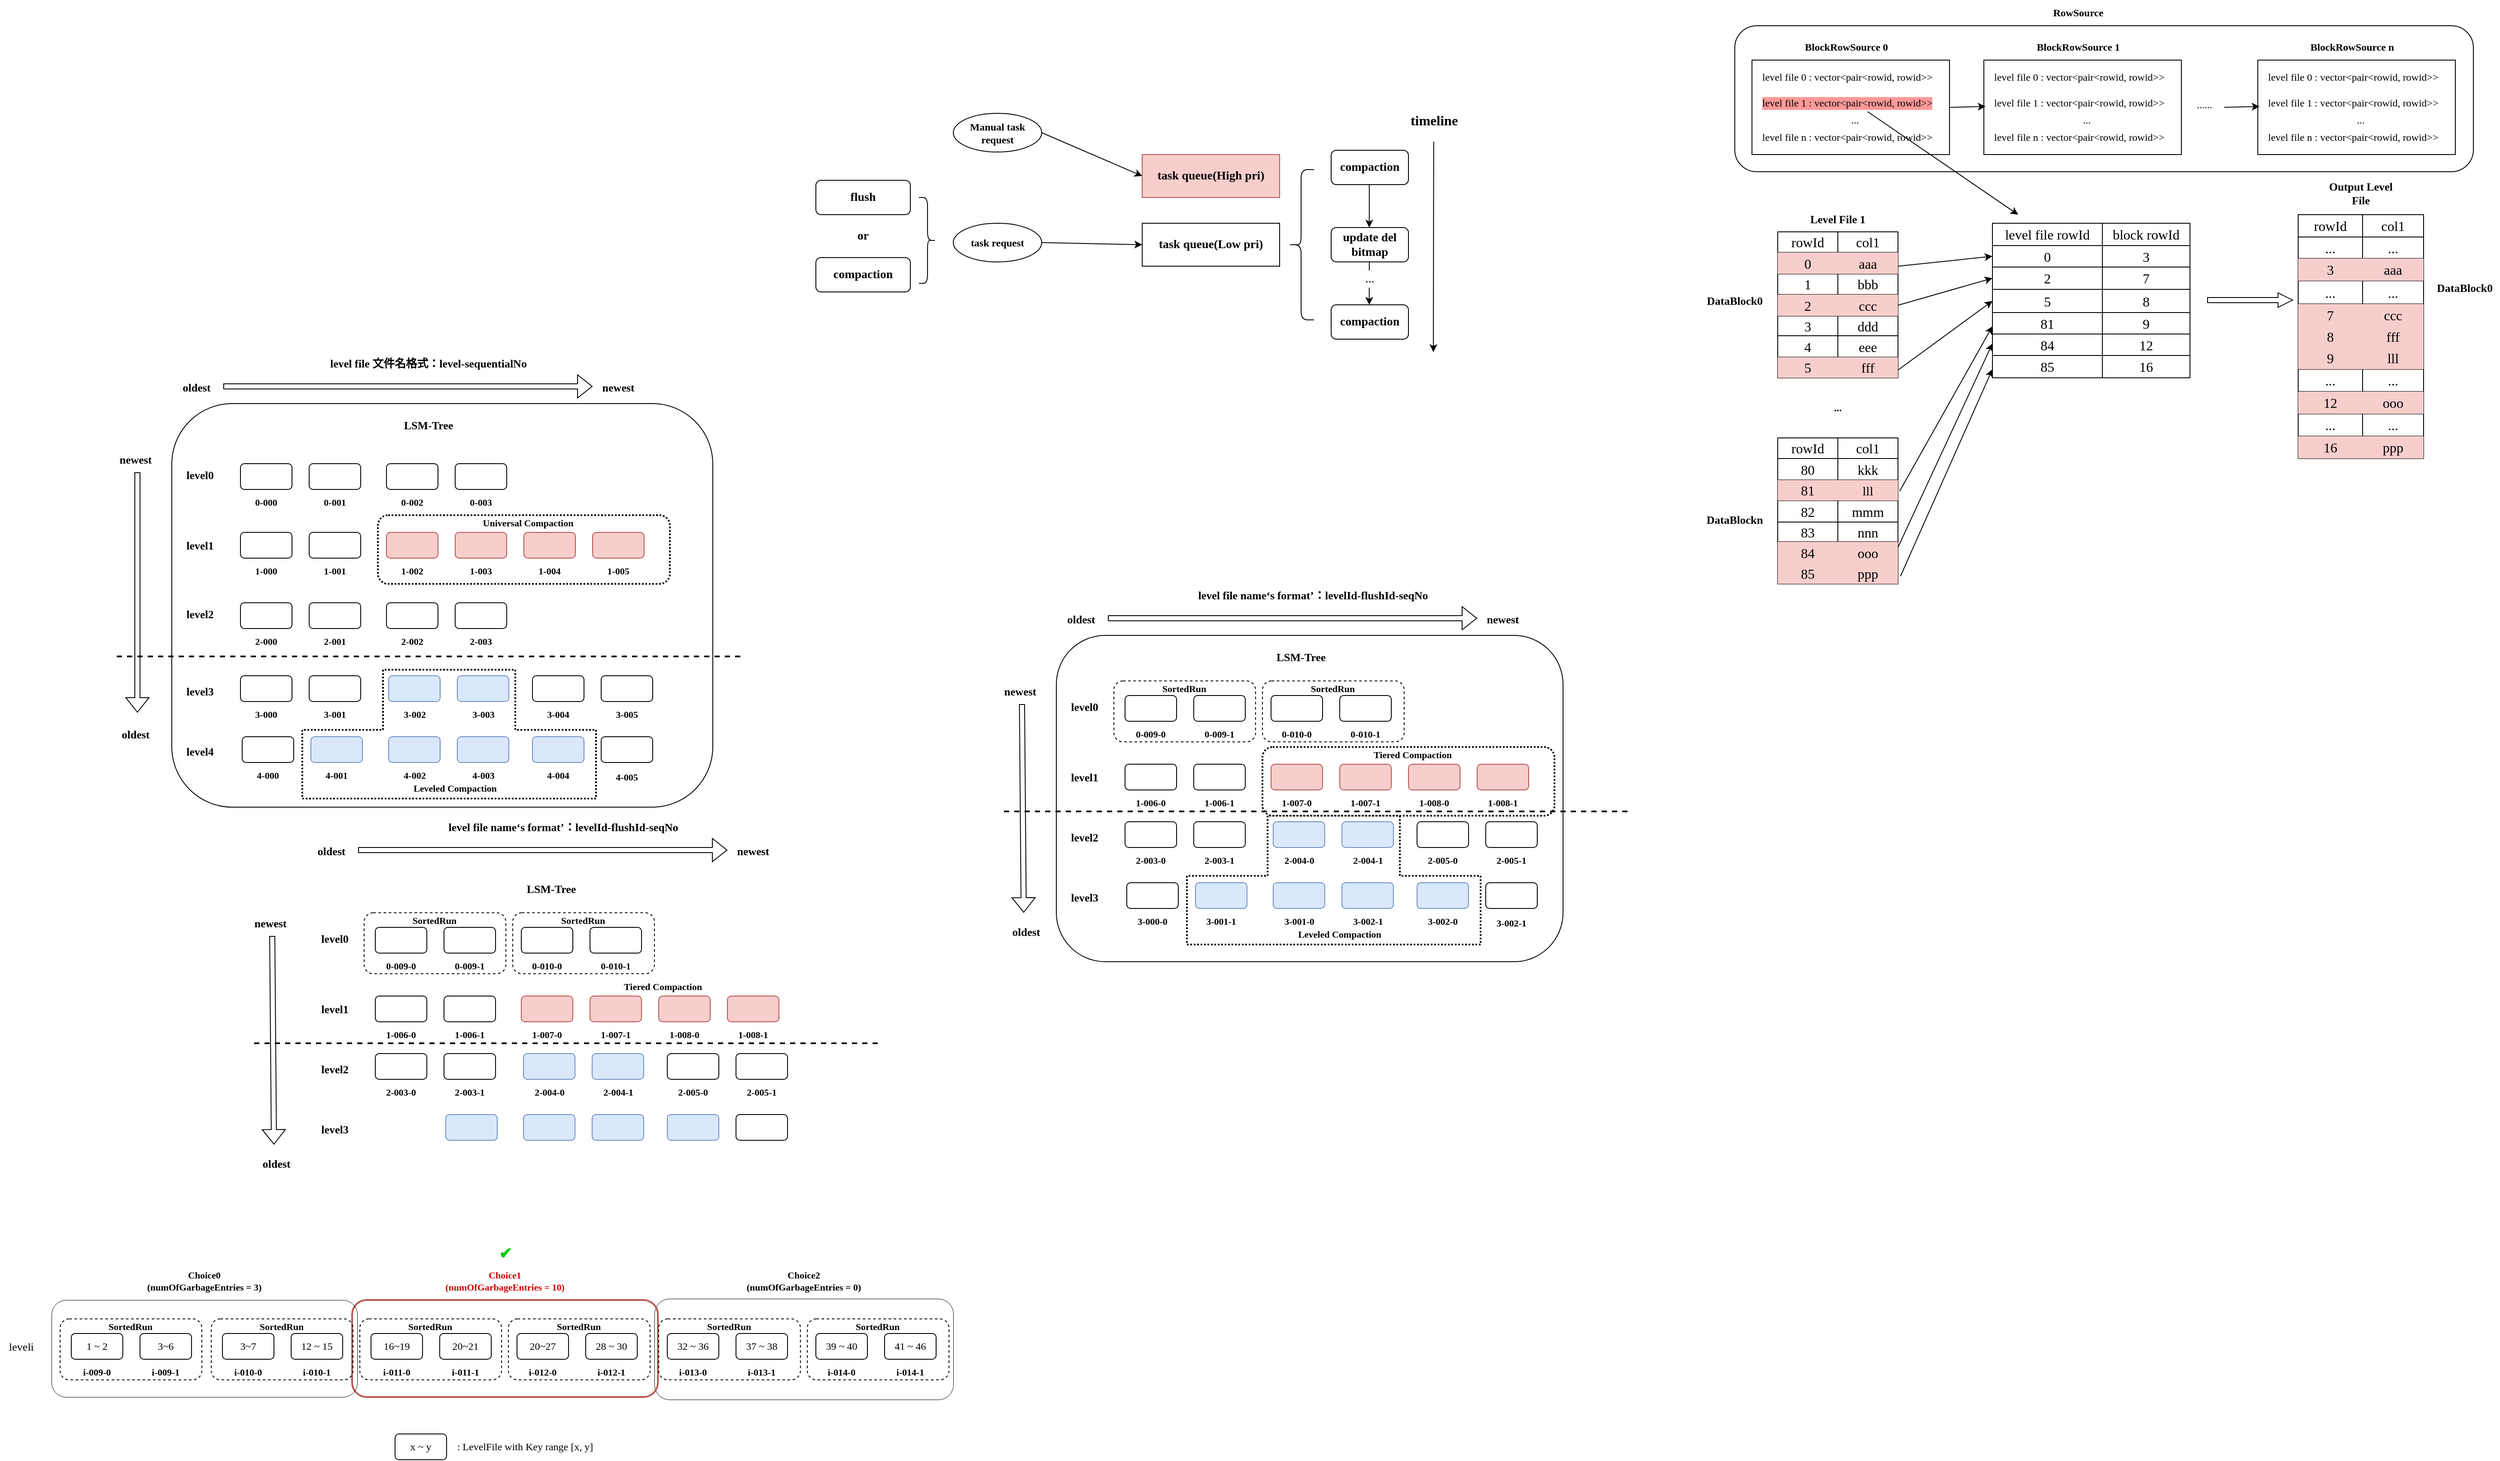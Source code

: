 <mxfile version="26.0.2">
  <diagram name="第 1 页" id="IO0ZxWXgcGTj1ivFo3Ba">
    <mxGraphModel dx="3075" dy="2755" grid="1" gridSize="10" guides="1" tooltips="1" connect="1" arrows="1" fold="1" page="1" pageScale="1" pageWidth="827" pageHeight="1169" math="0" shadow="0">
      <root>
        <mxCell id="0" />
        <mxCell id="1" parent="0" />
        <mxCell id="lM2HmANv8F82mblQGnSP-139" value="" style="rounded=1;whiteSpace=wrap;html=1;fillColor=none;strokeWidth=0.5;" parent="1" vertex="1">
          <mxGeometry x="-1228" y="1482.5" width="348" height="117.5" as="geometry" />
        </mxCell>
        <mxCell id="lM2HmANv8F82mblQGnSP-137" value="" style="rounded=1;whiteSpace=wrap;html=1;fillColor=none;strokeColor=#B85450;strokeWidth=2;" parent="1" vertex="1">
          <mxGeometry x="-1580" y="1484" width="356" height="113" as="geometry" />
        </mxCell>
        <mxCell id="lM2HmANv8F82mblQGnSP-135" value="" style="rounded=1;whiteSpace=wrap;html=1;fillColor=none;strokeWidth=0.5;" parent="1" vertex="1">
          <mxGeometry x="-1930" y="1484" width="356" height="113" as="geometry" />
        </mxCell>
        <mxCell id="mg3lagALsYAwceMpRsqd-17" value="" style="rounded=1;whiteSpace=wrap;html=1;fillColor=none;" parent="1" vertex="1">
          <mxGeometry x="-760" y="710" width="590" height="380" as="geometry" />
        </mxCell>
        <mxCell id="mg3lagALsYAwceMpRsqd-90" value="" style="shape=tee;whiteSpace=wrap;html=1;rotation=-180;fillColor=none;dashed=1;dx=154;dy=80;strokeWidth=2;dashPattern=1 1;" parent="1" vertex="1">
          <mxGeometry x="-608" y="920" width="342" height="150" as="geometry" />
        </mxCell>
        <mxCell id="mg3lagALsYAwceMpRsqd-76" value="" style="rounded=1;whiteSpace=wrap;html=1;fillColor=none;dashed=1;strokeWidth=2;dashPattern=1 1;" parent="1" vertex="1">
          <mxGeometry x="-520" y="840" width="340" height="80" as="geometry" />
        </mxCell>
        <mxCell id="mg3lagALsYAwceMpRsqd-37" value="" style="rounded=1;whiteSpace=wrap;html=1;fillColor=none;dashed=1;" parent="1" vertex="1">
          <mxGeometry x="-520" y="763" width="165" height="71" as="geometry" />
        </mxCell>
        <mxCell id="mg3lagALsYAwceMpRsqd-35" value="" style="rounded=1;whiteSpace=wrap;html=1;fillColor=none;dashed=1;" parent="1" vertex="1">
          <mxGeometry x="-693" y="763" width="165" height="71" as="geometry" />
        </mxCell>
        <mxCell id="eN7qutEJRUlndjEd-Znh-167" value="" style="rounded=1;whiteSpace=wrap;html=1;" parent="1" vertex="1">
          <mxGeometry x="30" width="860" height="170" as="geometry" />
        </mxCell>
        <mxCell id="eN7qutEJRUlndjEd-Znh-2" value="&lt;font style=&quot;font-size: 13px;&quot;&gt;Level File 1&lt;/font&gt;" style="text;html=1;align=center;verticalAlign=middle;whiteSpace=wrap;rounded=0;fontFamily=Comic Sans MS;fontStyle=1;fontSize=13;" parent="1" vertex="1">
          <mxGeometry x="110" y="210" width="80" height="30" as="geometry" />
        </mxCell>
        <mxCell id="eN7qutEJRUlndjEd-Znh-4" value="" style="shape=table;startSize=0;container=1;collapsible=0;childLayout=tableLayout;fontSize=16;fontFamily=Comic Sans MS;" parent="1" vertex="1">
          <mxGeometry x="80" y="240" width="140" height="170" as="geometry" />
        </mxCell>
        <mxCell id="eN7qutEJRUlndjEd-Znh-5" value="" style="shape=tableRow;horizontal=0;startSize=0;swimlaneHead=0;swimlaneBody=0;strokeColor=inherit;top=0;left=0;bottom=0;right=0;collapsible=0;dropTarget=0;fillColor=none;points=[[0,0.5],[1,0.5]];portConstraint=eastwest;fontSize=16;align=center;fontFamily=Comic Sans MS;" parent="eN7qutEJRUlndjEd-Znh-4" vertex="1">
          <mxGeometry width="140" height="24" as="geometry" />
        </mxCell>
        <mxCell id="eN7qutEJRUlndjEd-Znh-6" value="rowId" style="shape=partialRectangle;html=1;whiteSpace=wrap;connectable=0;strokeColor=inherit;overflow=hidden;fillColor=none;top=0;left=0;bottom=0;right=0;pointerEvents=1;fontSize=16;fontFamily=Comic Sans MS;" parent="eN7qutEJRUlndjEd-Znh-5" vertex="1">
          <mxGeometry width="70" height="24" as="geometry">
            <mxRectangle width="70" height="24" as="alternateBounds" />
          </mxGeometry>
        </mxCell>
        <mxCell id="eN7qutEJRUlndjEd-Znh-7" value="col1" style="shape=partialRectangle;html=1;whiteSpace=wrap;connectable=0;strokeColor=inherit;overflow=hidden;fillColor=none;top=0;left=0;bottom=0;right=0;pointerEvents=1;fontSize=16;fontFamily=Comic Sans MS;" parent="eN7qutEJRUlndjEd-Znh-5" vertex="1">
          <mxGeometry x="70" width="70" height="24" as="geometry">
            <mxRectangle width="70" height="24" as="alternateBounds" />
          </mxGeometry>
        </mxCell>
        <mxCell id="eN7qutEJRUlndjEd-Znh-9" value="" style="shape=tableRow;horizontal=0;startSize=0;swimlaneHead=0;swimlaneBody=0;strokeColor=inherit;top=0;left=0;bottom=0;right=0;collapsible=0;dropTarget=0;fillColor=none;points=[[0,0.5],[1,0.5]];portConstraint=eastwest;fontSize=16;fontFamily=Comic Sans MS;" parent="eN7qutEJRUlndjEd-Znh-4" vertex="1">
          <mxGeometry y="24" width="140" height="25" as="geometry" />
        </mxCell>
        <mxCell id="eN7qutEJRUlndjEd-Znh-10" value="0" style="shape=partialRectangle;html=1;whiteSpace=wrap;connectable=0;strokeColor=#b85450;overflow=hidden;fillColor=#f8cecc;top=0;left=0;bottom=0;right=0;pointerEvents=1;fontSize=16;fontFamily=Comic Sans MS;labelBackgroundColor=none;" parent="eN7qutEJRUlndjEd-Znh-9" vertex="1">
          <mxGeometry width="70" height="25" as="geometry">
            <mxRectangle width="70" height="25" as="alternateBounds" />
          </mxGeometry>
        </mxCell>
        <mxCell id="eN7qutEJRUlndjEd-Znh-11" value="aaa" style="shape=partialRectangle;html=1;whiteSpace=wrap;connectable=0;strokeColor=#b85450;overflow=hidden;fillColor=#f8cecc;top=0;left=0;bottom=0;right=0;pointerEvents=1;fontSize=16;fontFamily=Comic Sans MS;labelBackgroundColor=none;" parent="eN7qutEJRUlndjEd-Znh-9" vertex="1">
          <mxGeometry x="70" width="70" height="25" as="geometry">
            <mxRectangle width="70" height="25" as="alternateBounds" />
          </mxGeometry>
        </mxCell>
        <mxCell id="eN7qutEJRUlndjEd-Znh-13" value="" style="shape=tableRow;horizontal=0;startSize=0;swimlaneHead=0;swimlaneBody=0;strokeColor=inherit;top=0;left=0;bottom=0;right=0;collapsible=0;dropTarget=0;fillColor=none;points=[[0,0.5],[1,0.5]];portConstraint=eastwest;fontSize=16;fontFamily=Comic Sans MS;" parent="eN7qutEJRUlndjEd-Znh-4" vertex="1">
          <mxGeometry y="49" width="140" height="24" as="geometry" />
        </mxCell>
        <mxCell id="eN7qutEJRUlndjEd-Znh-14" value="1" style="shape=partialRectangle;html=1;whiteSpace=wrap;connectable=0;strokeColor=inherit;overflow=hidden;fillColor=none;top=0;left=0;bottom=0;right=0;pointerEvents=1;fontSize=16;fontFamily=Comic Sans MS;" parent="eN7qutEJRUlndjEd-Znh-13" vertex="1">
          <mxGeometry width="70" height="24" as="geometry">
            <mxRectangle width="70" height="24" as="alternateBounds" />
          </mxGeometry>
        </mxCell>
        <mxCell id="eN7qutEJRUlndjEd-Znh-15" value="bbb" style="shape=partialRectangle;html=1;whiteSpace=wrap;connectable=0;strokeColor=inherit;overflow=hidden;fillColor=none;top=0;left=0;bottom=0;right=0;pointerEvents=1;fontSize=16;fontFamily=Comic Sans MS;" parent="eN7qutEJRUlndjEd-Znh-13" vertex="1">
          <mxGeometry x="70" width="70" height="24" as="geometry">
            <mxRectangle width="70" height="24" as="alternateBounds" />
          </mxGeometry>
        </mxCell>
        <mxCell id="eN7qutEJRUlndjEd-Znh-17" style="shape=tableRow;horizontal=0;startSize=0;swimlaneHead=0;swimlaneBody=0;strokeColor=inherit;top=0;left=0;bottom=0;right=0;collapsible=0;dropTarget=0;fillColor=none;points=[[0,0.5],[1,0.5]];portConstraint=eastwest;fontSize=16;fontFamily=Comic Sans MS;" parent="eN7qutEJRUlndjEd-Znh-4" vertex="1">
          <mxGeometry y="73" width="140" height="25" as="geometry" />
        </mxCell>
        <mxCell id="eN7qutEJRUlndjEd-Znh-18" value="2" style="shape=partialRectangle;html=1;whiteSpace=wrap;connectable=0;strokeColor=#b85450;overflow=hidden;fillColor=#f8cecc;top=0;left=0;bottom=0;right=0;pointerEvents=1;fontSize=16;fontFamily=Comic Sans MS;" parent="eN7qutEJRUlndjEd-Znh-17" vertex="1">
          <mxGeometry width="70" height="25" as="geometry">
            <mxRectangle width="70" height="25" as="alternateBounds" />
          </mxGeometry>
        </mxCell>
        <mxCell id="eN7qutEJRUlndjEd-Znh-19" value="ccc" style="shape=partialRectangle;html=1;whiteSpace=wrap;connectable=0;strokeColor=#b85450;overflow=hidden;fillColor=#f8cecc;top=0;left=0;bottom=0;right=0;pointerEvents=1;fontSize=16;fontFamily=Comic Sans MS;" parent="eN7qutEJRUlndjEd-Znh-17" vertex="1">
          <mxGeometry x="70" width="70" height="25" as="geometry">
            <mxRectangle width="70" height="25" as="alternateBounds" />
          </mxGeometry>
        </mxCell>
        <mxCell id="eN7qutEJRUlndjEd-Znh-20" style="shape=tableRow;horizontal=0;startSize=0;swimlaneHead=0;swimlaneBody=0;strokeColor=inherit;top=0;left=0;bottom=0;right=0;collapsible=0;dropTarget=0;fillColor=none;points=[[0,0.5],[1,0.5]];portConstraint=eastwest;fontSize=16;fontFamily=Comic Sans MS;" parent="eN7qutEJRUlndjEd-Znh-4" vertex="1">
          <mxGeometry y="98" width="140" height="23" as="geometry" />
        </mxCell>
        <mxCell id="eN7qutEJRUlndjEd-Znh-21" value="3" style="shape=partialRectangle;html=1;whiteSpace=wrap;connectable=0;strokeColor=inherit;overflow=hidden;fillColor=none;top=0;left=0;bottom=0;right=0;pointerEvents=1;fontSize=16;fontFamily=Comic Sans MS;" parent="eN7qutEJRUlndjEd-Znh-20" vertex="1">
          <mxGeometry width="70" height="23" as="geometry">
            <mxRectangle width="70" height="23" as="alternateBounds" />
          </mxGeometry>
        </mxCell>
        <mxCell id="eN7qutEJRUlndjEd-Znh-22" value="ddd" style="shape=partialRectangle;html=1;whiteSpace=wrap;connectable=0;strokeColor=inherit;overflow=hidden;fillColor=none;top=0;left=0;bottom=0;right=0;pointerEvents=1;fontSize=16;fontFamily=Comic Sans MS;" parent="eN7qutEJRUlndjEd-Znh-20" vertex="1">
          <mxGeometry x="70" width="70" height="23" as="geometry">
            <mxRectangle width="70" height="23" as="alternateBounds" />
          </mxGeometry>
        </mxCell>
        <mxCell id="eN7qutEJRUlndjEd-Znh-23" style="shape=tableRow;horizontal=0;startSize=0;swimlaneHead=0;swimlaneBody=0;strokeColor=inherit;top=0;left=0;bottom=0;right=0;collapsible=0;dropTarget=0;fillColor=none;points=[[0,0.5],[1,0.5]];portConstraint=eastwest;fontSize=16;fontFamily=Comic Sans MS;" parent="eN7qutEJRUlndjEd-Znh-4" vertex="1">
          <mxGeometry y="121" width="140" height="25" as="geometry" />
        </mxCell>
        <mxCell id="eN7qutEJRUlndjEd-Znh-24" value="4" style="shape=partialRectangle;html=1;whiteSpace=wrap;connectable=0;strokeColor=inherit;overflow=hidden;fillColor=none;top=0;left=0;bottom=0;right=0;pointerEvents=1;fontSize=16;fontFamily=Comic Sans MS;" parent="eN7qutEJRUlndjEd-Znh-23" vertex="1">
          <mxGeometry width="70" height="25" as="geometry">
            <mxRectangle width="70" height="25" as="alternateBounds" />
          </mxGeometry>
        </mxCell>
        <mxCell id="eN7qutEJRUlndjEd-Znh-25" value="eee" style="shape=partialRectangle;html=1;whiteSpace=wrap;connectable=0;strokeColor=inherit;overflow=hidden;fillColor=none;top=0;left=0;bottom=0;right=0;pointerEvents=1;fontSize=16;fontFamily=Comic Sans MS;" parent="eN7qutEJRUlndjEd-Znh-23" vertex="1">
          <mxGeometry x="70" width="70" height="25" as="geometry">
            <mxRectangle width="70" height="25" as="alternateBounds" />
          </mxGeometry>
        </mxCell>
        <mxCell id="eN7qutEJRUlndjEd-Znh-26" style="shape=tableRow;horizontal=0;startSize=0;swimlaneHead=0;swimlaneBody=0;strokeColor=inherit;top=0;left=0;bottom=0;right=0;collapsible=0;dropTarget=0;fillColor=none;points=[[0,0.5],[1,0.5]];portConstraint=eastwest;fontSize=16;fontFamily=Comic Sans MS;" parent="eN7qutEJRUlndjEd-Znh-4" vertex="1">
          <mxGeometry y="146" width="140" height="24" as="geometry" />
        </mxCell>
        <mxCell id="eN7qutEJRUlndjEd-Znh-27" value="5" style="shape=partialRectangle;html=1;whiteSpace=wrap;connectable=0;strokeColor=#b85450;overflow=hidden;fillColor=#f8cecc;top=0;left=0;bottom=0;right=0;pointerEvents=1;fontSize=16;fontFamily=Comic Sans MS;" parent="eN7qutEJRUlndjEd-Znh-26" vertex="1">
          <mxGeometry width="70" height="24" as="geometry">
            <mxRectangle width="70" height="24" as="alternateBounds" />
          </mxGeometry>
        </mxCell>
        <mxCell id="eN7qutEJRUlndjEd-Znh-28" value="fff" style="shape=partialRectangle;html=1;whiteSpace=wrap;connectable=0;strokeColor=#b85450;overflow=hidden;fillColor=#f8cecc;top=0;left=0;bottom=0;right=0;pointerEvents=1;fontSize=16;fontFamily=Comic Sans MS;" parent="eN7qutEJRUlndjEd-Znh-26" vertex="1">
          <mxGeometry x="70" width="70" height="24" as="geometry">
            <mxRectangle width="70" height="24" as="alternateBounds" />
          </mxGeometry>
        </mxCell>
        <mxCell id="eN7qutEJRUlndjEd-Znh-30" value="" style="shape=table;startSize=0;container=1;collapsible=0;childLayout=tableLayout;fontSize=16;fontFamily=Comic Sans MS;" parent="1" vertex="1">
          <mxGeometry x="330" y="230" width="230" height="180" as="geometry" />
        </mxCell>
        <mxCell id="eN7qutEJRUlndjEd-Znh-31" value="" style="shape=tableRow;horizontal=0;startSize=0;swimlaneHead=0;swimlaneBody=0;strokeColor=inherit;top=0;left=0;bottom=0;right=0;collapsible=0;dropTarget=0;fillColor=none;points=[[0,0.5],[1,0.5]];portConstraint=eastwest;fontSize=16;align=center;fontFamily=Comic Sans MS;" parent="eN7qutEJRUlndjEd-Znh-30" vertex="1">
          <mxGeometry width="230" height="26" as="geometry" />
        </mxCell>
        <mxCell id="eN7qutEJRUlndjEd-Znh-32" value="level file rowId" style="shape=partialRectangle;html=1;whiteSpace=wrap;connectable=0;strokeColor=inherit;overflow=hidden;fillColor=none;top=0;left=0;bottom=0;right=0;pointerEvents=1;fontSize=16;fontFamily=Comic Sans MS;" parent="eN7qutEJRUlndjEd-Znh-31" vertex="1">
          <mxGeometry width="128" height="26" as="geometry">
            <mxRectangle width="128" height="26" as="alternateBounds" />
          </mxGeometry>
        </mxCell>
        <mxCell id="eN7qutEJRUlndjEd-Znh-33" value="block rowId" style="shape=partialRectangle;html=1;whiteSpace=wrap;connectable=0;strokeColor=inherit;overflow=hidden;fillColor=none;top=0;left=0;bottom=0;right=0;pointerEvents=1;fontSize=16;fontFamily=Comic Sans MS;" parent="eN7qutEJRUlndjEd-Znh-31" vertex="1">
          <mxGeometry x="128" width="102" height="26" as="geometry">
            <mxRectangle width="102" height="26" as="alternateBounds" />
          </mxGeometry>
        </mxCell>
        <mxCell id="eN7qutEJRUlndjEd-Znh-34" value="" style="shape=tableRow;horizontal=0;startSize=0;swimlaneHead=0;swimlaneBody=0;strokeColor=inherit;top=0;left=0;bottom=0;right=0;collapsible=0;dropTarget=0;fillColor=none;points=[[0,0.5],[1,0.5]];portConstraint=eastwest;fontSize=16;fontFamily=Comic Sans MS;" parent="eN7qutEJRUlndjEd-Znh-30" vertex="1">
          <mxGeometry y="26" width="230" height="25" as="geometry" />
        </mxCell>
        <mxCell id="eN7qutEJRUlndjEd-Znh-35" value="0" style="shape=partialRectangle;html=1;whiteSpace=wrap;connectable=0;strokeColor=inherit;overflow=hidden;fillColor=none;top=0;left=0;bottom=0;right=0;pointerEvents=1;fontSize=16;fontFamily=Comic Sans MS;" parent="eN7qutEJRUlndjEd-Znh-34" vertex="1">
          <mxGeometry width="128" height="25" as="geometry">
            <mxRectangle width="128" height="25" as="alternateBounds" />
          </mxGeometry>
        </mxCell>
        <mxCell id="eN7qutEJRUlndjEd-Znh-36" value="3" style="shape=partialRectangle;html=1;whiteSpace=wrap;connectable=0;strokeColor=inherit;overflow=hidden;fillColor=none;top=0;left=0;bottom=0;right=0;pointerEvents=1;fontSize=16;fontFamily=Comic Sans MS;" parent="eN7qutEJRUlndjEd-Znh-34" vertex="1">
          <mxGeometry x="128" width="102" height="25" as="geometry">
            <mxRectangle width="102" height="25" as="alternateBounds" />
          </mxGeometry>
        </mxCell>
        <mxCell id="eN7qutEJRUlndjEd-Znh-37" value="" style="shape=tableRow;horizontal=0;startSize=0;swimlaneHead=0;swimlaneBody=0;strokeColor=inherit;top=0;left=0;bottom=0;right=0;collapsible=0;dropTarget=0;fillColor=none;points=[[0,0.5],[1,0.5]];portConstraint=eastwest;fontSize=16;fontFamily=Comic Sans MS;" parent="eN7qutEJRUlndjEd-Znh-30" vertex="1">
          <mxGeometry y="51" width="230" height="26" as="geometry" />
        </mxCell>
        <mxCell id="eN7qutEJRUlndjEd-Znh-38" value="2" style="shape=partialRectangle;html=1;whiteSpace=wrap;connectable=0;strokeColor=inherit;overflow=hidden;fillColor=none;top=0;left=0;bottom=0;right=0;pointerEvents=1;fontSize=16;fontFamily=Comic Sans MS;" parent="eN7qutEJRUlndjEd-Znh-37" vertex="1">
          <mxGeometry width="128" height="26" as="geometry">
            <mxRectangle width="128" height="26" as="alternateBounds" />
          </mxGeometry>
        </mxCell>
        <mxCell id="eN7qutEJRUlndjEd-Znh-39" value="7" style="shape=partialRectangle;html=1;whiteSpace=wrap;connectable=0;strokeColor=inherit;overflow=hidden;fillColor=none;top=0;left=0;bottom=0;right=0;pointerEvents=1;fontSize=16;fontFamily=Comic Sans MS;" parent="eN7qutEJRUlndjEd-Znh-37" vertex="1">
          <mxGeometry x="128" width="102" height="26" as="geometry">
            <mxRectangle width="102" height="26" as="alternateBounds" />
          </mxGeometry>
        </mxCell>
        <mxCell id="eN7qutEJRUlndjEd-Znh-40" style="shape=tableRow;horizontal=0;startSize=0;swimlaneHead=0;swimlaneBody=0;strokeColor=inherit;top=0;left=0;bottom=0;right=0;collapsible=0;dropTarget=0;fillColor=none;points=[[0,0.5],[1,0.5]];portConstraint=eastwest;fontSize=16;fontFamily=Comic Sans MS;" parent="eN7qutEJRUlndjEd-Znh-30" vertex="1">
          <mxGeometry y="77" width="230" height="27" as="geometry" />
        </mxCell>
        <mxCell id="eN7qutEJRUlndjEd-Znh-41" value="5" style="shape=partialRectangle;html=1;whiteSpace=wrap;connectable=0;strokeColor=inherit;overflow=hidden;fillColor=none;top=0;left=0;bottom=0;right=0;pointerEvents=1;fontSize=16;fontFamily=Comic Sans MS;" parent="eN7qutEJRUlndjEd-Znh-40" vertex="1">
          <mxGeometry width="128" height="27" as="geometry">
            <mxRectangle width="128" height="27" as="alternateBounds" />
          </mxGeometry>
        </mxCell>
        <mxCell id="eN7qutEJRUlndjEd-Znh-42" value="8" style="shape=partialRectangle;html=1;whiteSpace=wrap;connectable=0;strokeColor=inherit;overflow=hidden;fillColor=none;top=0;left=0;bottom=0;right=0;pointerEvents=1;fontSize=16;fontFamily=Comic Sans MS;" parent="eN7qutEJRUlndjEd-Znh-40" vertex="1">
          <mxGeometry x="128" width="102" height="27" as="geometry">
            <mxRectangle width="102" height="27" as="alternateBounds" />
          </mxGeometry>
        </mxCell>
        <mxCell id="eN7qutEJRUlndjEd-Znh-43" style="shape=tableRow;horizontal=0;startSize=0;swimlaneHead=0;swimlaneBody=0;strokeColor=inherit;top=0;left=0;bottom=0;right=0;collapsible=0;dropTarget=0;fillColor=none;points=[[0,0.5],[1,0.5]];portConstraint=eastwest;fontSize=16;fontFamily=Comic Sans MS;" parent="eN7qutEJRUlndjEd-Znh-30" vertex="1">
          <mxGeometry y="104" width="230" height="25" as="geometry" />
        </mxCell>
        <mxCell id="eN7qutEJRUlndjEd-Znh-44" value="81" style="shape=partialRectangle;html=1;whiteSpace=wrap;connectable=0;strokeColor=inherit;overflow=hidden;fillColor=none;top=0;left=0;bottom=0;right=0;pointerEvents=1;fontSize=16;fontFamily=Comic Sans MS;" parent="eN7qutEJRUlndjEd-Znh-43" vertex="1">
          <mxGeometry width="128" height="25" as="geometry">
            <mxRectangle width="128" height="25" as="alternateBounds" />
          </mxGeometry>
        </mxCell>
        <mxCell id="eN7qutEJRUlndjEd-Znh-45" value="9" style="shape=partialRectangle;html=1;whiteSpace=wrap;connectable=0;strokeColor=inherit;overflow=hidden;fillColor=none;top=0;left=0;bottom=0;right=0;pointerEvents=1;fontSize=16;fontFamily=Comic Sans MS;" parent="eN7qutEJRUlndjEd-Znh-43" vertex="1">
          <mxGeometry x="128" width="102" height="25" as="geometry">
            <mxRectangle width="102" height="25" as="alternateBounds" />
          </mxGeometry>
        </mxCell>
        <mxCell id="eN7qutEJRUlndjEd-Znh-46" style="shape=tableRow;horizontal=0;startSize=0;swimlaneHead=0;swimlaneBody=0;strokeColor=inherit;top=0;left=0;bottom=0;right=0;collapsible=0;dropTarget=0;fillColor=none;points=[[0,0.5],[1,0.5]];portConstraint=eastwest;fontSize=16;fontFamily=Comic Sans MS;" parent="eN7qutEJRUlndjEd-Znh-30" vertex="1">
          <mxGeometry y="129" width="230" height="25" as="geometry" />
        </mxCell>
        <mxCell id="eN7qutEJRUlndjEd-Znh-47" value="84" style="shape=partialRectangle;html=1;whiteSpace=wrap;connectable=0;strokeColor=inherit;overflow=hidden;fillColor=none;top=0;left=0;bottom=0;right=0;pointerEvents=1;fontSize=16;fontFamily=Comic Sans MS;" parent="eN7qutEJRUlndjEd-Znh-46" vertex="1">
          <mxGeometry width="128" height="25" as="geometry">
            <mxRectangle width="128" height="25" as="alternateBounds" />
          </mxGeometry>
        </mxCell>
        <mxCell id="eN7qutEJRUlndjEd-Znh-48" value="12" style="shape=partialRectangle;html=1;whiteSpace=wrap;connectable=0;strokeColor=inherit;overflow=hidden;fillColor=none;top=0;left=0;bottom=0;right=0;pointerEvents=1;fontSize=16;fontFamily=Comic Sans MS;" parent="eN7qutEJRUlndjEd-Znh-46" vertex="1">
          <mxGeometry x="128" width="102" height="25" as="geometry">
            <mxRectangle width="102" height="25" as="alternateBounds" />
          </mxGeometry>
        </mxCell>
        <mxCell id="eN7qutEJRUlndjEd-Znh-49" style="shape=tableRow;horizontal=0;startSize=0;swimlaneHead=0;swimlaneBody=0;strokeColor=inherit;top=0;left=0;bottom=0;right=0;collapsible=0;dropTarget=0;fillColor=none;points=[[0,0.5],[1,0.5]];portConstraint=eastwest;fontSize=16;fontFamily=Comic Sans MS;" parent="eN7qutEJRUlndjEd-Znh-30" vertex="1">
          <mxGeometry y="154" width="230" height="26" as="geometry" />
        </mxCell>
        <mxCell id="eN7qutEJRUlndjEd-Znh-50" value="85" style="shape=partialRectangle;html=1;whiteSpace=wrap;connectable=0;strokeColor=inherit;overflow=hidden;fillColor=none;top=0;left=0;bottom=0;right=0;pointerEvents=1;fontSize=16;fontFamily=Comic Sans MS;" parent="eN7qutEJRUlndjEd-Znh-49" vertex="1">
          <mxGeometry width="128" height="26" as="geometry">
            <mxRectangle width="128" height="26" as="alternateBounds" />
          </mxGeometry>
        </mxCell>
        <mxCell id="eN7qutEJRUlndjEd-Znh-51" value="16" style="shape=partialRectangle;html=1;whiteSpace=wrap;connectable=0;strokeColor=inherit;overflow=hidden;fillColor=none;top=0;left=0;bottom=0;right=0;pointerEvents=1;fontSize=16;fontFamily=Comic Sans MS;" parent="eN7qutEJRUlndjEd-Znh-49" vertex="1">
          <mxGeometry x="128" width="102" height="26" as="geometry">
            <mxRectangle width="102" height="26" as="alternateBounds" />
          </mxGeometry>
        </mxCell>
        <mxCell id="eN7qutEJRUlndjEd-Znh-52" value="" style="rounded=0;whiteSpace=wrap;html=1;fontFamily=Comic Sans MS;" parent="1" vertex="1">
          <mxGeometry x="50" y="40" width="230" height="110" as="geometry" />
        </mxCell>
        <mxCell id="eN7qutEJRUlndjEd-Znh-53" value="level file 0 : vector&amp;lt;pair&amp;lt;rowid, rowid&amp;gt;&amp;gt;" style="text;html=1;align=left;verticalAlign=middle;whiteSpace=wrap;rounded=0;fontFamily=Comic Sans MS;" parent="1" vertex="1">
          <mxGeometry x="60" y="50" width="220" height="20" as="geometry" />
        </mxCell>
        <mxCell id="eN7qutEJRUlndjEd-Znh-55" value="level file 1 : vector&amp;lt;pair&amp;lt;rowid, rowid&amp;gt;&amp;gt;" style="text;html=1;align=left;verticalAlign=middle;whiteSpace=wrap;rounded=0;fontFamily=Comic Sans MS;labelBackgroundColor=#FF9999;" parent="1" vertex="1">
          <mxGeometry x="60" y="80" width="220" height="20" as="geometry" />
        </mxCell>
        <mxCell id="eN7qutEJRUlndjEd-Znh-56" value="level file n : vector&amp;lt;pair&amp;lt;rowid, rowid&amp;gt;&amp;gt;" style="text;html=1;align=left;verticalAlign=middle;whiteSpace=wrap;rounded=0;fontFamily=Comic Sans MS;" parent="1" vertex="1">
          <mxGeometry x="60" y="120" width="220" height="20" as="geometry" />
        </mxCell>
        <mxCell id="eN7qutEJRUlndjEd-Znh-57" value="..." style="text;html=1;align=center;verticalAlign=middle;whiteSpace=wrap;rounded=0;fontFamily=Comic Sans MS;" parent="1" vertex="1">
          <mxGeometry x="60" y="100" width="220" height="20" as="geometry" />
        </mxCell>
        <mxCell id="eN7qutEJRUlndjEd-Znh-58" value="BlockRowSource 0" style="text;html=1;align=center;verticalAlign=middle;whiteSpace=wrap;rounded=0;fontFamily=Comic Sans MS;fontStyle=1" parent="1" vertex="1">
          <mxGeometry x="80" y="10" width="160" height="30" as="geometry" />
        </mxCell>
        <mxCell id="eN7qutEJRUlndjEd-Znh-59" value="" style="endArrow=classic;html=1;rounded=0;" parent="1" source="eN7qutEJRUlndjEd-Znh-55" edge="1">
          <mxGeometry width="50" height="50" relative="1" as="geometry">
            <mxPoint x="390" y="140" as="sourcePoint" />
            <mxPoint x="360" y="220" as="targetPoint" />
          </mxGeometry>
        </mxCell>
        <mxCell id="eN7qutEJRUlndjEd-Znh-60" value="" style="rounded=0;whiteSpace=wrap;html=1;fontFamily=Comic Sans MS;" parent="1" vertex="1">
          <mxGeometry x="320" y="40" width="230" height="110" as="geometry" />
        </mxCell>
        <mxCell id="eN7qutEJRUlndjEd-Znh-61" value="level file 0 : vector&amp;lt;pair&amp;lt;rowid, rowid&amp;gt;&amp;gt;" style="text;html=1;align=left;verticalAlign=middle;whiteSpace=wrap;rounded=0;fontFamily=Comic Sans MS;" parent="1" vertex="1">
          <mxGeometry x="330" y="50" width="220" height="20" as="geometry" />
        </mxCell>
        <mxCell id="eN7qutEJRUlndjEd-Znh-62" value="level file 1 : vector&amp;lt;pair&amp;lt;rowid, rowid&amp;gt;&amp;gt;" style="text;html=1;align=left;verticalAlign=middle;whiteSpace=wrap;rounded=0;fontFamily=Comic Sans MS;labelBackgroundColor=none;" parent="1" vertex="1">
          <mxGeometry x="330" y="80" width="220" height="20" as="geometry" />
        </mxCell>
        <mxCell id="eN7qutEJRUlndjEd-Znh-63" value="level file n : vector&amp;lt;pair&amp;lt;rowid, rowid&amp;gt;&amp;gt;" style="text;html=1;align=left;verticalAlign=middle;whiteSpace=wrap;rounded=0;fontFamily=Comic Sans MS;" parent="1" vertex="1">
          <mxGeometry x="330" y="120" width="220" height="20" as="geometry" />
        </mxCell>
        <mxCell id="eN7qutEJRUlndjEd-Znh-64" value="..." style="text;html=1;align=center;verticalAlign=middle;whiteSpace=wrap;rounded=0;fontFamily=Comic Sans MS;" parent="1" vertex="1">
          <mxGeometry x="330" y="100" width="220" height="20" as="geometry" />
        </mxCell>
        <mxCell id="eN7qutEJRUlndjEd-Znh-65" value="BlockRowSource 1" style="text;html=1;align=center;verticalAlign=middle;whiteSpace=wrap;rounded=0;fontFamily=Comic Sans MS;fontStyle=1" parent="1" vertex="1">
          <mxGeometry x="350" y="10" width="160" height="30" as="geometry" />
        </mxCell>
        <mxCell id="eN7qutEJRUlndjEd-Znh-67" value="" style="endArrow=classic;html=1;rounded=0;" parent="1" edge="1">
          <mxGeometry width="50" height="50" relative="1" as="geometry">
            <mxPoint x="281" y="95" as="sourcePoint" />
            <mxPoint x="322" y="94" as="targetPoint" />
          </mxGeometry>
        </mxCell>
        <mxCell id="eN7qutEJRUlndjEd-Znh-68" value="" style="rounded=0;whiteSpace=wrap;html=1;fontFamily=Comic Sans MS;" parent="1" vertex="1">
          <mxGeometry x="639" y="40" width="230" height="110" as="geometry" />
        </mxCell>
        <mxCell id="eN7qutEJRUlndjEd-Znh-69" value="level file 0 : vector&amp;lt;pair&amp;lt;rowid, rowid&amp;gt;&amp;gt;" style="text;html=1;align=left;verticalAlign=middle;whiteSpace=wrap;rounded=0;fontFamily=Comic Sans MS;" parent="1" vertex="1">
          <mxGeometry x="649" y="50" width="220" height="20" as="geometry" />
        </mxCell>
        <mxCell id="eN7qutEJRUlndjEd-Znh-70" value="level file 1 : vector&amp;lt;pair&amp;lt;rowid, rowid&amp;gt;&amp;gt;" style="text;html=1;align=left;verticalAlign=middle;whiteSpace=wrap;rounded=0;fontFamily=Comic Sans MS;labelBackgroundColor=none;" parent="1" vertex="1">
          <mxGeometry x="649" y="80" width="220" height="20" as="geometry" />
        </mxCell>
        <mxCell id="eN7qutEJRUlndjEd-Znh-71" value="level file n : vector&amp;lt;pair&amp;lt;rowid, rowid&amp;gt;&amp;gt;" style="text;html=1;align=left;verticalAlign=middle;whiteSpace=wrap;rounded=0;fontFamily=Comic Sans MS;" parent="1" vertex="1">
          <mxGeometry x="649" y="120" width="220" height="20" as="geometry" />
        </mxCell>
        <mxCell id="eN7qutEJRUlndjEd-Znh-72" value="..." style="text;html=1;align=center;verticalAlign=middle;whiteSpace=wrap;rounded=0;fontFamily=Comic Sans MS;" parent="1" vertex="1">
          <mxGeometry x="649" y="100" width="220" height="20" as="geometry" />
        </mxCell>
        <mxCell id="eN7qutEJRUlndjEd-Znh-73" value="BlockRowSource n" style="text;html=1;align=center;verticalAlign=middle;whiteSpace=wrap;rounded=0;fontFamily=Comic Sans MS;fontStyle=1" parent="1" vertex="1">
          <mxGeometry x="669" y="10" width="160" height="30" as="geometry" />
        </mxCell>
        <mxCell id="eN7qutEJRUlndjEd-Znh-74" value="" style="endArrow=classic;html=1;rounded=0;" parent="1" edge="1">
          <mxGeometry width="50" height="50" relative="1" as="geometry">
            <mxPoint x="600" y="95" as="sourcePoint" />
            <mxPoint x="641" y="94" as="targetPoint" />
          </mxGeometry>
        </mxCell>
        <mxCell id="eN7qutEJRUlndjEd-Znh-75" value="......" style="text;html=1;align=center;verticalAlign=middle;whiteSpace=wrap;rounded=0;fontFamily=Comic Sans MS;" parent="1" vertex="1">
          <mxGeometry x="557" y="82" width="40" height="20" as="geometry" />
        </mxCell>
        <mxCell id="eN7qutEJRUlndjEd-Znh-77" value="" style="shape=table;startSize=0;container=1;collapsible=0;childLayout=tableLayout;fontSize=16;fontFamily=Comic Sans MS;" parent="1" vertex="1">
          <mxGeometry x="80" y="480" width="140" height="170" as="geometry" />
        </mxCell>
        <mxCell id="eN7qutEJRUlndjEd-Znh-78" value="" style="shape=tableRow;horizontal=0;startSize=0;swimlaneHead=0;swimlaneBody=0;strokeColor=inherit;top=0;left=0;bottom=0;right=0;collapsible=0;dropTarget=0;fillColor=none;points=[[0,0.5],[1,0.5]];portConstraint=eastwest;fontSize=16;align=center;fontFamily=Comic Sans MS;" parent="eN7qutEJRUlndjEd-Znh-77" vertex="1">
          <mxGeometry width="140" height="24" as="geometry" />
        </mxCell>
        <mxCell id="eN7qutEJRUlndjEd-Znh-79" value="rowId" style="shape=partialRectangle;html=1;whiteSpace=wrap;connectable=0;strokeColor=inherit;overflow=hidden;fillColor=none;top=0;left=0;bottom=0;right=0;pointerEvents=1;fontSize=16;fontFamily=Comic Sans MS;" parent="eN7qutEJRUlndjEd-Znh-78" vertex="1">
          <mxGeometry width="70" height="24" as="geometry">
            <mxRectangle width="70" height="24" as="alternateBounds" />
          </mxGeometry>
        </mxCell>
        <mxCell id="eN7qutEJRUlndjEd-Znh-80" value="col1" style="shape=partialRectangle;html=1;whiteSpace=wrap;connectable=0;strokeColor=inherit;overflow=hidden;fillColor=none;top=0;left=0;bottom=0;right=0;pointerEvents=1;fontSize=16;fontFamily=Comic Sans MS;" parent="eN7qutEJRUlndjEd-Znh-78" vertex="1">
          <mxGeometry x="70" width="70" height="24" as="geometry">
            <mxRectangle width="70" height="24" as="alternateBounds" />
          </mxGeometry>
        </mxCell>
        <mxCell id="eN7qutEJRUlndjEd-Znh-81" value="" style="shape=tableRow;horizontal=0;startSize=0;swimlaneHead=0;swimlaneBody=0;strokeColor=inherit;top=0;left=0;bottom=0;right=0;collapsible=0;dropTarget=0;fillColor=none;points=[[0,0.5],[1,0.5]];portConstraint=eastwest;fontSize=16;fontFamily=Comic Sans MS;" parent="eN7qutEJRUlndjEd-Znh-77" vertex="1">
          <mxGeometry y="24" width="140" height="25" as="geometry" />
        </mxCell>
        <mxCell id="eN7qutEJRUlndjEd-Znh-82" value="80" style="shape=partialRectangle;html=1;whiteSpace=wrap;connectable=0;strokeColor=inherit;overflow=hidden;fillColor=none;top=0;left=0;bottom=0;right=0;pointerEvents=1;fontSize=16;fontFamily=Comic Sans MS;" parent="eN7qutEJRUlndjEd-Znh-81" vertex="1">
          <mxGeometry width="70" height="25" as="geometry">
            <mxRectangle width="70" height="25" as="alternateBounds" />
          </mxGeometry>
        </mxCell>
        <mxCell id="eN7qutEJRUlndjEd-Znh-83" value="kkk" style="shape=partialRectangle;html=1;whiteSpace=wrap;connectable=0;strokeColor=inherit;overflow=hidden;fillColor=none;top=0;left=0;bottom=0;right=0;pointerEvents=1;fontSize=16;fontFamily=Comic Sans MS;" parent="eN7qutEJRUlndjEd-Znh-81" vertex="1">
          <mxGeometry x="70" width="70" height="25" as="geometry">
            <mxRectangle width="70" height="25" as="alternateBounds" />
          </mxGeometry>
        </mxCell>
        <mxCell id="eN7qutEJRUlndjEd-Znh-84" value="" style="shape=tableRow;horizontal=0;startSize=0;swimlaneHead=0;swimlaneBody=0;strokeColor=inherit;top=0;left=0;bottom=0;right=0;collapsible=0;dropTarget=0;fillColor=none;points=[[0,0.5],[1,0.5]];portConstraint=eastwest;fontSize=16;fontFamily=Comic Sans MS;" parent="eN7qutEJRUlndjEd-Znh-77" vertex="1">
          <mxGeometry y="49" width="140" height="24" as="geometry" />
        </mxCell>
        <mxCell id="eN7qutEJRUlndjEd-Znh-85" value="81" style="shape=partialRectangle;html=1;whiteSpace=wrap;connectable=0;strokeColor=#b85450;overflow=hidden;fillColor=#f8cecc;top=0;left=0;bottom=0;right=0;pointerEvents=1;fontSize=16;fontFamily=Comic Sans MS;" parent="eN7qutEJRUlndjEd-Znh-84" vertex="1">
          <mxGeometry width="70" height="24" as="geometry">
            <mxRectangle width="70" height="24" as="alternateBounds" />
          </mxGeometry>
        </mxCell>
        <mxCell id="eN7qutEJRUlndjEd-Znh-86" value="&lt;font style=&quot;font-size: 15px;&quot;&gt;lll&lt;/font&gt;" style="shape=partialRectangle;html=1;whiteSpace=wrap;connectable=0;strokeColor=#b85450;overflow=hidden;fillColor=#f8cecc;top=0;left=0;bottom=0;right=0;pointerEvents=1;fontSize=16;fontFamily=Comic Sans MS;" parent="eN7qutEJRUlndjEd-Znh-84" vertex="1">
          <mxGeometry x="70" width="70" height="24" as="geometry">
            <mxRectangle width="70" height="24" as="alternateBounds" />
          </mxGeometry>
        </mxCell>
        <mxCell id="eN7qutEJRUlndjEd-Znh-87" style="shape=tableRow;horizontal=0;startSize=0;swimlaneHead=0;swimlaneBody=0;strokeColor=inherit;top=0;left=0;bottom=0;right=0;collapsible=0;dropTarget=0;fillColor=none;points=[[0,0.5],[1,0.5]];portConstraint=eastwest;fontSize=16;fontFamily=Comic Sans MS;" parent="eN7qutEJRUlndjEd-Znh-77" vertex="1">
          <mxGeometry y="73" width="140" height="25" as="geometry" />
        </mxCell>
        <mxCell id="eN7qutEJRUlndjEd-Znh-88" value="82" style="shape=partialRectangle;html=1;whiteSpace=wrap;connectable=0;strokeColor=inherit;overflow=hidden;fillColor=none;top=0;left=0;bottom=0;right=0;pointerEvents=1;fontSize=16;fontFamily=Comic Sans MS;" parent="eN7qutEJRUlndjEd-Znh-87" vertex="1">
          <mxGeometry width="70" height="25" as="geometry">
            <mxRectangle width="70" height="25" as="alternateBounds" />
          </mxGeometry>
        </mxCell>
        <mxCell id="eN7qutEJRUlndjEd-Znh-89" value="mmm" style="shape=partialRectangle;html=1;whiteSpace=wrap;connectable=0;strokeColor=inherit;overflow=hidden;fillColor=none;top=0;left=0;bottom=0;right=0;pointerEvents=1;fontSize=16;fontFamily=Comic Sans MS;" parent="eN7qutEJRUlndjEd-Znh-87" vertex="1">
          <mxGeometry x="70" width="70" height="25" as="geometry">
            <mxRectangle width="70" height="25" as="alternateBounds" />
          </mxGeometry>
        </mxCell>
        <mxCell id="eN7qutEJRUlndjEd-Znh-90" style="shape=tableRow;horizontal=0;startSize=0;swimlaneHead=0;swimlaneBody=0;strokeColor=inherit;top=0;left=0;bottom=0;right=0;collapsible=0;dropTarget=0;fillColor=none;points=[[0,0.5],[1,0.5]];portConstraint=eastwest;fontSize=16;fontFamily=Comic Sans MS;" parent="eN7qutEJRUlndjEd-Znh-77" vertex="1">
          <mxGeometry y="98" width="140" height="23" as="geometry" />
        </mxCell>
        <mxCell id="eN7qutEJRUlndjEd-Znh-91" value="83" style="shape=partialRectangle;html=1;whiteSpace=wrap;connectable=0;strokeColor=inherit;overflow=hidden;fillColor=none;top=0;left=0;bottom=0;right=0;pointerEvents=1;fontSize=16;fontFamily=Comic Sans MS;" parent="eN7qutEJRUlndjEd-Znh-90" vertex="1">
          <mxGeometry width="70" height="23" as="geometry">
            <mxRectangle width="70" height="23" as="alternateBounds" />
          </mxGeometry>
        </mxCell>
        <mxCell id="eN7qutEJRUlndjEd-Znh-92" value="nnn" style="shape=partialRectangle;html=1;whiteSpace=wrap;connectable=0;strokeColor=inherit;overflow=hidden;fillColor=none;top=0;left=0;bottom=0;right=0;pointerEvents=1;fontSize=16;fontFamily=Comic Sans MS;" parent="eN7qutEJRUlndjEd-Znh-90" vertex="1">
          <mxGeometry x="70" width="70" height="23" as="geometry">
            <mxRectangle width="70" height="23" as="alternateBounds" />
          </mxGeometry>
        </mxCell>
        <mxCell id="eN7qutEJRUlndjEd-Znh-93" style="shape=tableRow;horizontal=0;startSize=0;swimlaneHead=0;swimlaneBody=0;strokeColor=inherit;top=0;left=0;bottom=0;right=0;collapsible=0;dropTarget=0;fillColor=none;points=[[0,0.5],[1,0.5]];portConstraint=eastwest;fontSize=16;fontFamily=Comic Sans MS;" parent="eN7qutEJRUlndjEd-Znh-77" vertex="1">
          <mxGeometry y="121" width="140" height="25" as="geometry" />
        </mxCell>
        <mxCell id="eN7qutEJRUlndjEd-Znh-94" value="84" style="shape=partialRectangle;html=1;whiteSpace=wrap;connectable=0;strokeColor=#b85450;overflow=hidden;fillColor=#f8cecc;top=0;left=0;bottom=0;right=0;pointerEvents=1;fontSize=16;fontFamily=Comic Sans MS;" parent="eN7qutEJRUlndjEd-Znh-93" vertex="1">
          <mxGeometry width="70" height="25" as="geometry">
            <mxRectangle width="70" height="25" as="alternateBounds" />
          </mxGeometry>
        </mxCell>
        <mxCell id="eN7qutEJRUlndjEd-Znh-95" value="ooo" style="shape=partialRectangle;html=1;whiteSpace=wrap;connectable=0;strokeColor=#b85450;overflow=hidden;fillColor=#f8cecc;top=0;left=0;bottom=0;right=0;pointerEvents=1;fontSize=16;fontFamily=Comic Sans MS;" parent="eN7qutEJRUlndjEd-Znh-93" vertex="1">
          <mxGeometry x="70" width="70" height="25" as="geometry">
            <mxRectangle width="70" height="25" as="alternateBounds" />
          </mxGeometry>
        </mxCell>
        <mxCell id="eN7qutEJRUlndjEd-Znh-96" style="shape=tableRow;horizontal=0;startSize=0;swimlaneHead=0;swimlaneBody=0;strokeColor=inherit;top=0;left=0;bottom=0;right=0;collapsible=0;dropTarget=0;fillColor=none;points=[[0,0.5],[1,0.5]];portConstraint=eastwest;fontSize=16;fontFamily=Comic Sans MS;" parent="eN7qutEJRUlndjEd-Znh-77" vertex="1">
          <mxGeometry y="146" width="140" height="24" as="geometry" />
        </mxCell>
        <mxCell id="eN7qutEJRUlndjEd-Znh-97" value="85" style="shape=partialRectangle;html=1;whiteSpace=wrap;connectable=0;strokeColor=#b85450;overflow=hidden;fillColor=#f8cecc;top=0;left=0;bottom=0;right=0;pointerEvents=1;fontSize=16;fontFamily=Comic Sans MS;" parent="eN7qutEJRUlndjEd-Znh-96" vertex="1">
          <mxGeometry width="70" height="24" as="geometry">
            <mxRectangle width="70" height="24" as="alternateBounds" />
          </mxGeometry>
        </mxCell>
        <mxCell id="eN7qutEJRUlndjEd-Znh-98" value="ppp" style="shape=partialRectangle;html=1;whiteSpace=wrap;connectable=0;strokeColor=#b85450;overflow=hidden;fillColor=#f8cecc;top=0;left=0;bottom=0;right=0;pointerEvents=1;fontSize=16;fontFamily=Comic Sans MS;" parent="eN7qutEJRUlndjEd-Znh-96" vertex="1">
          <mxGeometry x="70" width="70" height="24" as="geometry">
            <mxRectangle width="70" height="24" as="alternateBounds" />
          </mxGeometry>
        </mxCell>
        <mxCell id="eN7qutEJRUlndjEd-Znh-99" value="..." style="text;html=1;align=center;verticalAlign=middle;whiteSpace=wrap;rounded=0;fontFamily=Comic Sans MS;fontStyle=1" parent="1" vertex="1">
          <mxGeometry x="70" y="430" width="160" height="30" as="geometry" />
        </mxCell>
        <mxCell id="eN7qutEJRUlndjEd-Znh-100" value="&lt;font style=&quot;font-size: 13px;&quot;&gt;DataBlock0&lt;/font&gt;" style="text;html=1;align=center;verticalAlign=middle;whiteSpace=wrap;rounded=0;fontFamily=Comic Sans MS;fontStyle=1;fontSize=13;" parent="1" vertex="1">
          <mxGeometry x="-10" y="305" width="80" height="30" as="geometry" />
        </mxCell>
        <mxCell id="eN7qutEJRUlndjEd-Znh-101" value="&lt;font style=&quot;font-size: 13px;&quot;&gt;DataBlockn&lt;/font&gt;" style="text;html=1;align=center;verticalAlign=middle;whiteSpace=wrap;rounded=0;fontFamily=Comic Sans MS;fontStyle=1;fontSize=13;" parent="1" vertex="1">
          <mxGeometry x="-10" y="560" width="80" height="30" as="geometry" />
        </mxCell>
        <mxCell id="eN7qutEJRUlndjEd-Znh-102" value="" style="endArrow=classic;html=1;rounded=0;entryX=0;entryY=0.5;entryDx=0;entryDy=0;" parent="1" target="eN7qutEJRUlndjEd-Znh-34" edge="1">
          <mxGeometry width="50" height="50" relative="1" as="geometry">
            <mxPoint x="220" y="280" as="sourcePoint" />
            <mxPoint x="395" y="400" as="targetPoint" />
          </mxGeometry>
        </mxCell>
        <mxCell id="eN7qutEJRUlndjEd-Znh-103" value="" style="endArrow=classic;html=1;rounded=0;entryX=0;entryY=0.5;entryDx=0;entryDy=0;" parent="1" target="eN7qutEJRUlndjEd-Znh-37" edge="1">
          <mxGeometry width="50" height="50" relative="1" as="geometry">
            <mxPoint x="220" y="325.5" as="sourcePoint" />
            <mxPoint x="330" y="314.5" as="targetPoint" />
          </mxGeometry>
        </mxCell>
        <mxCell id="eN7qutEJRUlndjEd-Znh-104" value="" style="endArrow=classic;html=1;rounded=0;entryX=0;entryY=0.5;entryDx=0;entryDy=0;" parent="1" target="eN7qutEJRUlndjEd-Znh-40" edge="1">
          <mxGeometry width="50" height="50" relative="1" as="geometry">
            <mxPoint x="220" y="401" as="sourcePoint" />
            <mxPoint x="330" y="390" as="targetPoint" />
          </mxGeometry>
        </mxCell>
        <mxCell id="eN7qutEJRUlndjEd-Znh-105" value="" style="endArrow=classic;html=1;rounded=0;entryX=0;entryY=0.5;entryDx=0;entryDy=0;exitX=1.014;exitY=0.365;exitDx=0;exitDy=0;exitPerimeter=0;" parent="1" source="eN7qutEJRUlndjEd-Znh-77" edge="1">
          <mxGeometry width="50" height="50" relative="1" as="geometry">
            <mxPoint x="220" y="430" as="sourcePoint" />
            <mxPoint x="330" y="350" as="targetPoint" />
          </mxGeometry>
        </mxCell>
        <mxCell id="eN7qutEJRUlndjEd-Znh-106" value="" style="endArrow=classic;html=1;rounded=0;entryX=0;entryY=0.5;entryDx=0;entryDy=0;exitX=1;exitY=0.75;exitDx=0;exitDy=0;" parent="1" source="eN7qutEJRUlndjEd-Znh-77" edge="1">
          <mxGeometry width="50" height="50" relative="1" as="geometry">
            <mxPoint x="220" y="450" as="sourcePoint" />
            <mxPoint x="330" y="370" as="targetPoint" />
          </mxGeometry>
        </mxCell>
        <mxCell id="eN7qutEJRUlndjEd-Znh-107" value="" style="endArrow=classic;html=1;rounded=0;entryX=0;entryY=0.5;entryDx=0;entryDy=0;exitX=1.021;exitY=0.947;exitDx=0;exitDy=0;exitPerimeter=0;" parent="1" source="eN7qutEJRUlndjEd-Znh-77" edge="1">
          <mxGeometry width="50" height="50" relative="1" as="geometry">
            <mxPoint x="220" y="480" as="sourcePoint" />
            <mxPoint x="330" y="400" as="targetPoint" />
          </mxGeometry>
        </mxCell>
        <mxCell id="eN7qutEJRUlndjEd-Znh-130" value="" style="shape=flexArrow;endArrow=classic;html=1;rounded=0;width=6;endSize=5.33;endWidth=10;" parent="1" edge="1">
          <mxGeometry width="50" height="50" relative="1" as="geometry">
            <mxPoint x="580" y="319.5" as="sourcePoint" />
            <mxPoint x="680" y="319.5" as="targetPoint" />
          </mxGeometry>
        </mxCell>
        <mxCell id="eN7qutEJRUlndjEd-Znh-131" value="&lt;font style=&quot;font-size: 13px;&quot;&gt;Output Level File&lt;/font&gt;" style="text;html=1;align=center;verticalAlign=middle;whiteSpace=wrap;rounded=0;fontFamily=Comic Sans MS;fontStyle=1;fontSize=13;" parent="1" vertex="1">
          <mxGeometry x="719" y="180" width="80" height="30" as="geometry" />
        </mxCell>
        <mxCell id="eN7qutEJRUlndjEd-Znh-132" value="&lt;font style=&quot;font-size: 13px;&quot;&gt;DataBlock0&lt;/font&gt;" style="text;html=1;align=center;verticalAlign=middle;whiteSpace=wrap;rounded=0;fontFamily=Comic Sans MS;fontStyle=1;fontSize=13;" parent="1" vertex="1">
          <mxGeometry x="840" y="290" width="80" height="30" as="geometry" />
        </mxCell>
        <mxCell id="eN7qutEJRUlndjEd-Znh-133" value="" style="shape=table;startSize=0;container=1;collapsible=0;childLayout=tableLayout;fontSize=16;fontFamily=Comic Sans MS;" parent="1" vertex="1">
          <mxGeometry x="686" y="220" width="146" height="284" as="geometry" />
        </mxCell>
        <mxCell id="eN7qutEJRUlndjEd-Znh-134" value="" style="shape=tableRow;horizontal=0;startSize=0;swimlaneHead=0;swimlaneBody=0;strokeColor=inherit;top=0;left=0;bottom=0;right=0;collapsible=0;dropTarget=0;fillColor=none;points=[[0,0.5],[1,0.5]];portConstraint=eastwest;fontSize=16;align=center;fontFamily=Comic Sans MS;" parent="eN7qutEJRUlndjEd-Znh-133" vertex="1">
          <mxGeometry width="146" height="26" as="geometry" />
        </mxCell>
        <mxCell id="eN7qutEJRUlndjEd-Znh-135" value="rowId" style="shape=partialRectangle;html=1;whiteSpace=wrap;connectable=0;strokeColor=inherit;overflow=hidden;fillColor=none;top=0;left=0;bottom=0;right=0;pointerEvents=1;fontSize=16;fontFamily=Comic Sans MS;" parent="eN7qutEJRUlndjEd-Znh-134" vertex="1">
          <mxGeometry width="75" height="26" as="geometry">
            <mxRectangle width="75" height="26" as="alternateBounds" />
          </mxGeometry>
        </mxCell>
        <mxCell id="eN7qutEJRUlndjEd-Znh-136" value="col1" style="shape=partialRectangle;html=1;whiteSpace=wrap;connectable=0;strokeColor=inherit;overflow=hidden;fillColor=none;top=0;left=0;bottom=0;right=0;pointerEvents=1;fontSize=16;fontFamily=Comic Sans MS;" parent="eN7qutEJRUlndjEd-Znh-134" vertex="1">
          <mxGeometry x="75" width="71" height="26" as="geometry">
            <mxRectangle width="71" height="26" as="alternateBounds" />
          </mxGeometry>
        </mxCell>
        <mxCell id="eN7qutEJRUlndjEd-Znh-137" value="" style="shape=tableRow;horizontal=0;startSize=0;swimlaneHead=0;swimlaneBody=0;strokeColor=inherit;top=0;left=0;bottom=0;right=0;collapsible=0;dropTarget=0;fillColor=none;points=[[0,0.5],[1,0.5]];portConstraint=eastwest;fontSize=16;fontFamily=Comic Sans MS;" parent="eN7qutEJRUlndjEd-Znh-133" vertex="1">
          <mxGeometry y="26" width="146" height="25" as="geometry" />
        </mxCell>
        <mxCell id="eN7qutEJRUlndjEd-Znh-138" value="..." style="shape=partialRectangle;html=1;whiteSpace=wrap;connectable=0;strokeColor=inherit;overflow=hidden;fillColor=none;top=0;left=0;bottom=0;right=0;pointerEvents=1;fontSize=16;fontFamily=Comic Sans MS;" parent="eN7qutEJRUlndjEd-Znh-137" vertex="1">
          <mxGeometry width="75" height="25" as="geometry">
            <mxRectangle width="75" height="25" as="alternateBounds" />
          </mxGeometry>
        </mxCell>
        <mxCell id="eN7qutEJRUlndjEd-Znh-139" value="..." style="shape=partialRectangle;html=1;whiteSpace=wrap;connectable=0;strokeColor=inherit;overflow=hidden;fillColor=none;top=0;left=0;bottom=0;right=0;pointerEvents=1;fontSize=16;fontFamily=Comic Sans MS;" parent="eN7qutEJRUlndjEd-Znh-137" vertex="1">
          <mxGeometry x="75" width="71" height="25" as="geometry">
            <mxRectangle width="71" height="25" as="alternateBounds" />
          </mxGeometry>
        </mxCell>
        <mxCell id="eN7qutEJRUlndjEd-Znh-140" value="" style="shape=tableRow;horizontal=0;startSize=0;swimlaneHead=0;swimlaneBody=0;strokeColor=inherit;top=0;left=0;bottom=0;right=0;collapsible=0;dropTarget=0;fillColor=none;points=[[0,0.5],[1,0.5]];portConstraint=eastwest;fontSize=16;fontFamily=Comic Sans MS;" parent="eN7qutEJRUlndjEd-Znh-133" vertex="1">
          <mxGeometry y="51" width="146" height="26" as="geometry" />
        </mxCell>
        <mxCell id="eN7qutEJRUlndjEd-Znh-141" value="3" style="shape=partialRectangle;html=1;whiteSpace=wrap;connectable=0;strokeColor=#b85450;overflow=hidden;fillColor=#f8cecc;top=0;left=0;bottom=0;right=0;pointerEvents=1;fontSize=16;fontFamily=Comic Sans MS;" parent="eN7qutEJRUlndjEd-Znh-140" vertex="1">
          <mxGeometry width="75" height="26" as="geometry">
            <mxRectangle width="75" height="26" as="alternateBounds" />
          </mxGeometry>
        </mxCell>
        <mxCell id="eN7qutEJRUlndjEd-Znh-142" value="aaa" style="shape=partialRectangle;html=1;whiteSpace=wrap;connectable=0;strokeColor=#b85450;overflow=hidden;fillColor=#f8cecc;top=0;left=0;bottom=0;right=0;pointerEvents=1;fontSize=16;fontFamily=Comic Sans MS;" parent="eN7qutEJRUlndjEd-Znh-140" vertex="1">
          <mxGeometry x="75" width="71" height="26" as="geometry">
            <mxRectangle width="71" height="26" as="alternateBounds" />
          </mxGeometry>
        </mxCell>
        <mxCell id="eN7qutEJRUlndjEd-Znh-143" style="shape=tableRow;horizontal=0;startSize=0;swimlaneHead=0;swimlaneBody=0;strokeColor=inherit;top=0;left=0;bottom=0;right=0;collapsible=0;dropTarget=0;fillColor=none;points=[[0,0.5],[1,0.5]];portConstraint=eastwest;fontSize=16;fontFamily=Comic Sans MS;" parent="eN7qutEJRUlndjEd-Znh-133" vertex="1">
          <mxGeometry y="77" width="146" height="27" as="geometry" />
        </mxCell>
        <mxCell id="eN7qutEJRUlndjEd-Znh-144" value="..." style="shape=partialRectangle;html=1;whiteSpace=wrap;connectable=0;strokeColor=inherit;overflow=hidden;fillColor=none;top=0;left=0;bottom=0;right=0;pointerEvents=1;fontSize=16;fontFamily=Comic Sans MS;" parent="eN7qutEJRUlndjEd-Znh-143" vertex="1">
          <mxGeometry width="75" height="27" as="geometry">
            <mxRectangle width="75" height="27" as="alternateBounds" />
          </mxGeometry>
        </mxCell>
        <mxCell id="eN7qutEJRUlndjEd-Znh-145" value="..." style="shape=partialRectangle;html=1;whiteSpace=wrap;connectable=0;strokeColor=inherit;overflow=hidden;fillColor=none;top=0;left=0;bottom=0;right=0;pointerEvents=1;fontSize=16;fontFamily=Comic Sans MS;" parent="eN7qutEJRUlndjEd-Znh-143" vertex="1">
          <mxGeometry x="75" width="71" height="27" as="geometry">
            <mxRectangle width="71" height="27" as="alternateBounds" />
          </mxGeometry>
        </mxCell>
        <mxCell id="eN7qutEJRUlndjEd-Znh-146" style="shape=tableRow;horizontal=0;startSize=0;swimlaneHead=0;swimlaneBody=0;strokeColor=inherit;top=0;left=0;bottom=0;right=0;collapsible=0;dropTarget=0;fillColor=none;points=[[0,0.5],[1,0.5]];portConstraint=eastwest;fontSize=16;fontFamily=Comic Sans MS;" parent="eN7qutEJRUlndjEd-Znh-133" vertex="1">
          <mxGeometry y="104" width="146" height="25" as="geometry" />
        </mxCell>
        <mxCell id="eN7qutEJRUlndjEd-Znh-147" value="7" style="shape=partialRectangle;html=1;whiteSpace=wrap;connectable=0;strokeColor=#b85450;overflow=hidden;fillColor=#f8cecc;top=0;left=0;bottom=0;right=0;pointerEvents=1;fontSize=16;fontFamily=Comic Sans MS;" parent="eN7qutEJRUlndjEd-Znh-146" vertex="1">
          <mxGeometry width="75" height="25" as="geometry">
            <mxRectangle width="75" height="25" as="alternateBounds" />
          </mxGeometry>
        </mxCell>
        <mxCell id="eN7qutEJRUlndjEd-Znh-148" value="ccc" style="shape=partialRectangle;html=1;whiteSpace=wrap;connectable=0;strokeColor=#b85450;overflow=hidden;fillColor=#f8cecc;top=0;left=0;bottom=0;right=0;pointerEvents=1;fontSize=16;fontFamily=Comic Sans MS;" parent="eN7qutEJRUlndjEd-Znh-146" vertex="1">
          <mxGeometry x="75" width="71" height="25" as="geometry">
            <mxRectangle width="71" height="25" as="alternateBounds" />
          </mxGeometry>
        </mxCell>
        <mxCell id="eN7qutEJRUlndjEd-Znh-149" style="shape=tableRow;horizontal=0;startSize=0;swimlaneHead=0;swimlaneBody=0;strokeColor=inherit;top=0;left=0;bottom=0;right=0;collapsible=0;dropTarget=0;fillColor=none;points=[[0,0.5],[1,0.5]];portConstraint=eastwest;fontSize=16;fontFamily=Comic Sans MS;" parent="eN7qutEJRUlndjEd-Znh-133" vertex="1">
          <mxGeometry y="129" width="146" height="25" as="geometry" />
        </mxCell>
        <mxCell id="eN7qutEJRUlndjEd-Znh-150" value="8" style="shape=partialRectangle;html=1;whiteSpace=wrap;connectable=0;strokeColor=#b85450;overflow=hidden;fillColor=#f8cecc;top=0;left=0;bottom=0;right=0;pointerEvents=1;fontSize=16;fontFamily=Comic Sans MS;" parent="eN7qutEJRUlndjEd-Znh-149" vertex="1">
          <mxGeometry width="75" height="25" as="geometry">
            <mxRectangle width="75" height="25" as="alternateBounds" />
          </mxGeometry>
        </mxCell>
        <mxCell id="eN7qutEJRUlndjEd-Znh-151" value="fff" style="shape=partialRectangle;html=1;whiteSpace=wrap;connectable=0;strokeColor=#b85450;overflow=hidden;fillColor=#f8cecc;top=0;left=0;bottom=0;right=0;pointerEvents=1;fontSize=16;fontFamily=Comic Sans MS;" parent="eN7qutEJRUlndjEd-Znh-149" vertex="1">
          <mxGeometry x="75" width="71" height="25" as="geometry">
            <mxRectangle width="71" height="25" as="alternateBounds" />
          </mxGeometry>
        </mxCell>
        <mxCell id="eN7qutEJRUlndjEd-Znh-152" style="shape=tableRow;horizontal=0;startSize=0;swimlaneHead=0;swimlaneBody=0;strokeColor=inherit;top=0;left=0;bottom=0;right=0;collapsible=0;dropTarget=0;fillColor=none;points=[[0,0.5],[1,0.5]];portConstraint=eastwest;fontSize=16;fontFamily=Comic Sans MS;" parent="eN7qutEJRUlndjEd-Znh-133" vertex="1">
          <mxGeometry y="154" width="146" height="26" as="geometry" />
        </mxCell>
        <mxCell id="eN7qutEJRUlndjEd-Znh-153" value="9" style="shape=partialRectangle;html=1;whiteSpace=wrap;connectable=0;strokeColor=#b85450;overflow=hidden;fillColor=#f8cecc;top=0;left=0;bottom=0;right=0;pointerEvents=1;fontSize=16;fontFamily=Comic Sans MS;" parent="eN7qutEJRUlndjEd-Znh-152" vertex="1">
          <mxGeometry width="75" height="26" as="geometry">
            <mxRectangle width="75" height="26" as="alternateBounds" />
          </mxGeometry>
        </mxCell>
        <mxCell id="eN7qutEJRUlndjEd-Znh-154" value="lll" style="shape=partialRectangle;html=1;whiteSpace=wrap;connectable=0;strokeColor=#b85450;overflow=hidden;fillColor=#f8cecc;top=0;left=0;bottom=0;right=0;pointerEvents=1;fontSize=16;fontFamily=Comic Sans MS;" parent="eN7qutEJRUlndjEd-Znh-152" vertex="1">
          <mxGeometry x="75" width="71" height="26" as="geometry">
            <mxRectangle width="71" height="26" as="alternateBounds" />
          </mxGeometry>
        </mxCell>
        <mxCell id="eN7qutEJRUlndjEd-Znh-155" style="shape=tableRow;horizontal=0;startSize=0;swimlaneHead=0;swimlaneBody=0;strokeColor=inherit;top=0;left=0;bottom=0;right=0;collapsible=0;dropTarget=0;fillColor=none;points=[[0,0.5],[1,0.5]];portConstraint=eastwest;fontSize=16;fontFamily=Comic Sans MS;" parent="eN7qutEJRUlndjEd-Znh-133" vertex="1">
          <mxGeometry y="180" width="146" height="26" as="geometry" />
        </mxCell>
        <mxCell id="eN7qutEJRUlndjEd-Znh-156" value="..." style="shape=partialRectangle;html=1;whiteSpace=wrap;connectable=0;strokeColor=inherit;overflow=hidden;fillColor=none;top=0;left=0;bottom=0;right=0;pointerEvents=1;fontSize=16;fontFamily=Comic Sans MS;" parent="eN7qutEJRUlndjEd-Znh-155" vertex="1">
          <mxGeometry width="75" height="26" as="geometry">
            <mxRectangle width="75" height="26" as="alternateBounds" />
          </mxGeometry>
        </mxCell>
        <mxCell id="eN7qutEJRUlndjEd-Znh-157" value="..." style="shape=partialRectangle;html=1;whiteSpace=wrap;connectable=0;strokeColor=inherit;overflow=hidden;fillColor=none;top=0;left=0;bottom=0;right=0;pointerEvents=1;fontSize=16;fontFamily=Comic Sans MS;" parent="eN7qutEJRUlndjEd-Znh-155" vertex="1">
          <mxGeometry x="75" width="71" height="26" as="geometry">
            <mxRectangle width="71" height="26" as="alternateBounds" />
          </mxGeometry>
        </mxCell>
        <mxCell id="eN7qutEJRUlndjEd-Znh-158" style="shape=tableRow;horizontal=0;startSize=0;swimlaneHead=0;swimlaneBody=0;strokeColor=inherit;top=0;left=0;bottom=0;right=0;collapsible=0;dropTarget=0;fillColor=none;points=[[0,0.5],[1,0.5]];portConstraint=eastwest;fontSize=16;fontFamily=Comic Sans MS;" parent="eN7qutEJRUlndjEd-Znh-133" vertex="1">
          <mxGeometry y="206" width="146" height="26" as="geometry" />
        </mxCell>
        <mxCell id="eN7qutEJRUlndjEd-Znh-159" value="12" style="shape=partialRectangle;html=1;whiteSpace=wrap;connectable=0;strokeColor=#b85450;overflow=hidden;fillColor=#f8cecc;top=0;left=0;bottom=0;right=0;pointerEvents=1;fontSize=16;fontFamily=Comic Sans MS;" parent="eN7qutEJRUlndjEd-Znh-158" vertex="1">
          <mxGeometry width="75" height="26" as="geometry">
            <mxRectangle width="75" height="26" as="alternateBounds" />
          </mxGeometry>
        </mxCell>
        <mxCell id="eN7qutEJRUlndjEd-Znh-160" value="ooo" style="shape=partialRectangle;html=1;whiteSpace=wrap;connectable=0;strokeColor=#b85450;overflow=hidden;fillColor=#f8cecc;top=0;left=0;bottom=0;right=0;pointerEvents=1;fontSize=16;fontFamily=Comic Sans MS;" parent="eN7qutEJRUlndjEd-Znh-158" vertex="1">
          <mxGeometry x="75" width="71" height="26" as="geometry">
            <mxRectangle width="71" height="26" as="alternateBounds" />
          </mxGeometry>
        </mxCell>
        <mxCell id="eN7qutEJRUlndjEd-Znh-161" style="shape=tableRow;horizontal=0;startSize=0;swimlaneHead=0;swimlaneBody=0;strokeColor=inherit;top=0;left=0;bottom=0;right=0;collapsible=0;dropTarget=0;fillColor=none;points=[[0,0.5],[1,0.5]];portConstraint=eastwest;fontSize=16;fontFamily=Comic Sans MS;" parent="eN7qutEJRUlndjEd-Znh-133" vertex="1">
          <mxGeometry y="232" width="146" height="26" as="geometry" />
        </mxCell>
        <mxCell id="eN7qutEJRUlndjEd-Znh-162" value="..." style="shape=partialRectangle;html=1;whiteSpace=wrap;connectable=0;strokeColor=inherit;overflow=hidden;fillColor=none;top=0;left=0;bottom=0;right=0;pointerEvents=1;fontSize=16;fontFamily=Comic Sans MS;" parent="eN7qutEJRUlndjEd-Znh-161" vertex="1">
          <mxGeometry width="75" height="26" as="geometry">
            <mxRectangle width="75" height="26" as="alternateBounds" />
          </mxGeometry>
        </mxCell>
        <mxCell id="eN7qutEJRUlndjEd-Znh-163" value="..." style="shape=partialRectangle;html=1;whiteSpace=wrap;connectable=0;strokeColor=inherit;overflow=hidden;fillColor=none;top=0;left=0;bottom=0;right=0;pointerEvents=1;fontSize=16;fontFamily=Comic Sans MS;" parent="eN7qutEJRUlndjEd-Znh-161" vertex="1">
          <mxGeometry x="75" width="71" height="26" as="geometry">
            <mxRectangle width="71" height="26" as="alternateBounds" />
          </mxGeometry>
        </mxCell>
        <mxCell id="eN7qutEJRUlndjEd-Znh-164" style="shape=tableRow;horizontal=0;startSize=0;swimlaneHead=0;swimlaneBody=0;strokeColor=inherit;top=0;left=0;bottom=0;right=0;collapsible=0;dropTarget=0;fillColor=none;points=[[0,0.5],[1,0.5]];portConstraint=eastwest;fontSize=16;fontFamily=Comic Sans MS;" parent="eN7qutEJRUlndjEd-Znh-133" vertex="1">
          <mxGeometry y="258" width="146" height="26" as="geometry" />
        </mxCell>
        <mxCell id="eN7qutEJRUlndjEd-Znh-165" value="16" style="shape=partialRectangle;html=1;whiteSpace=wrap;connectable=0;strokeColor=#b85450;overflow=hidden;fillColor=#f8cecc;top=0;left=0;bottom=0;right=0;pointerEvents=1;fontSize=16;fontFamily=Comic Sans MS;" parent="eN7qutEJRUlndjEd-Znh-164" vertex="1">
          <mxGeometry width="75" height="26" as="geometry">
            <mxRectangle width="75" height="26" as="alternateBounds" />
          </mxGeometry>
        </mxCell>
        <mxCell id="eN7qutEJRUlndjEd-Znh-166" value="ppp" style="shape=partialRectangle;html=1;whiteSpace=wrap;connectable=0;strokeColor=#b85450;overflow=hidden;fillColor=#f8cecc;top=0;left=0;bottom=0;right=0;pointerEvents=1;fontSize=16;fontFamily=Comic Sans MS;" parent="eN7qutEJRUlndjEd-Znh-164" vertex="1">
          <mxGeometry x="75" width="71" height="26" as="geometry">
            <mxRectangle width="71" height="26" as="alternateBounds" />
          </mxGeometry>
        </mxCell>
        <mxCell id="eN7qutEJRUlndjEd-Znh-168" value="RowSource" style="text;html=1;align=center;verticalAlign=middle;whiteSpace=wrap;rounded=0;fontFamily=Comic Sans MS;fontStyle=1" parent="1" vertex="1">
          <mxGeometry x="350" y="-30" width="160" height="30" as="geometry" />
        </mxCell>
        <mxCell id="mg3lagALsYAwceMpRsqd-2" value="" style="rounded=1;whiteSpace=wrap;html=1;" parent="1" vertex="1">
          <mxGeometry x="-680" y="780" width="60" height="30" as="geometry" />
        </mxCell>
        <mxCell id="mg3lagALsYAwceMpRsqd-5" value="&lt;font style=&quot;font-size: 11px;&quot;&gt;0-009-0&lt;/font&gt;" style="text;html=1;align=center;verticalAlign=middle;whiteSpace=wrap;rounded=0;fontFamily=Comic Sans MS;fontStyle=1;fontSize=11;" parent="1" vertex="1">
          <mxGeometry x="-690" y="810" width="80" height="30" as="geometry" />
        </mxCell>
        <mxCell id="mg3lagALsYAwceMpRsqd-8" value="&lt;font style=&quot;font-size: 13px;&quot;&gt;level file name‘s format’：levelId-flushId-seqNo&lt;/font&gt;" style="text;html=1;align=center;verticalAlign=middle;whiteSpace=wrap;rounded=0;fontFamily=Comic Sans MS;fontStyle=1;fontSize=13;" parent="1" vertex="1">
          <mxGeometry x="-642" y="650" width="362" height="25" as="geometry" />
        </mxCell>
        <mxCell id="mg3lagALsYAwceMpRsqd-18" value="LSM-Tree" style="text;html=1;align=center;verticalAlign=middle;whiteSpace=wrap;rounded=0;fontFamily=Comic Sans MS;fontStyle=1;fontSize=13;" parent="1" vertex="1">
          <mxGeometry x="-590" y="720" width="230" height="30" as="geometry" />
        </mxCell>
        <mxCell id="mg3lagALsYAwceMpRsqd-19" value="level0" style="text;html=1;align=center;verticalAlign=middle;whiteSpace=wrap;rounded=0;fontFamily=Comic Sans MS;fontStyle=1;fontSize=13;" parent="1" vertex="1">
          <mxGeometry x="-752" y="778" width="50" height="30" as="geometry" />
        </mxCell>
        <mxCell id="mg3lagALsYAwceMpRsqd-20" value="" style="rounded=1;whiteSpace=wrap;html=1;" parent="1" vertex="1">
          <mxGeometry x="-600" y="780" width="60" height="30" as="geometry" />
        </mxCell>
        <mxCell id="mg3lagALsYAwceMpRsqd-21" value="&lt;font style=&quot;font-size: 11px;&quot;&gt;0-009-1&lt;/font&gt;" style="text;html=1;align=center;verticalAlign=middle;whiteSpace=wrap;rounded=0;fontFamily=Comic Sans MS;fontStyle=1;fontSize=11;" parent="1" vertex="1">
          <mxGeometry x="-610" y="810" width="80" height="30" as="geometry" />
        </mxCell>
        <mxCell id="mg3lagALsYAwceMpRsqd-22" value="" style="rounded=1;whiteSpace=wrap;html=1;" parent="1" vertex="1">
          <mxGeometry x="-510" y="780" width="60" height="30" as="geometry" />
        </mxCell>
        <mxCell id="mg3lagALsYAwceMpRsqd-23" value="&lt;font style=&quot;font-size: 11px;&quot;&gt;0-010-0&lt;/font&gt;" style="text;html=1;align=center;verticalAlign=middle;whiteSpace=wrap;rounded=0;fontFamily=Comic Sans MS;fontStyle=1;fontSize=11;" parent="1" vertex="1">
          <mxGeometry x="-520" y="810" width="80" height="30" as="geometry" />
        </mxCell>
        <mxCell id="mg3lagALsYAwceMpRsqd-24" value="&lt;font style=&quot;font-size: 11px;&quot;&gt;0-010-1&lt;/font&gt;" style="text;html=1;align=center;verticalAlign=middle;whiteSpace=wrap;rounded=0;fontFamily=Comic Sans MS;fontStyle=1;fontSize=11;" parent="1" vertex="1">
          <mxGeometry x="-440" y="810" width="80" height="30" as="geometry" />
        </mxCell>
        <mxCell id="mg3lagALsYAwceMpRsqd-25" value="" style="rounded=1;whiteSpace=wrap;html=1;" parent="1" vertex="1">
          <mxGeometry x="-430" y="780" width="60" height="30" as="geometry" />
        </mxCell>
        <mxCell id="mg3lagALsYAwceMpRsqd-26" value="" style="shape=flexArrow;endArrow=classic;html=1;rounded=0;width=6;endSize=5.34;" parent="1" edge="1">
          <mxGeometry width="50" height="50" relative="1" as="geometry">
            <mxPoint x="-700" y="690" as="sourcePoint" />
            <mxPoint x="-270" y="690" as="targetPoint" />
          </mxGeometry>
        </mxCell>
        <mxCell id="mg3lagALsYAwceMpRsqd-27" value="newest" style="text;html=1;align=center;verticalAlign=middle;whiteSpace=wrap;rounded=0;fontFamily=Comic Sans MS;fontStyle=1;fontSize=13;" parent="1" vertex="1">
          <mxGeometry x="-265" y="676" width="50" height="30" as="geometry" />
        </mxCell>
        <mxCell id="mg3lagALsYAwceMpRsqd-28" value="oldest" style="text;html=1;align=center;verticalAlign=middle;whiteSpace=wrap;rounded=0;fontFamily=Comic Sans MS;fontStyle=1;fontSize=13;" parent="1" vertex="1">
          <mxGeometry x="-756" y="676" width="50" height="30" as="geometry" />
        </mxCell>
        <mxCell id="mg3lagALsYAwceMpRsqd-29" value="" style="shape=flexArrow;endArrow=classic;html=1;rounded=0;width=6;endSize=5.34;" parent="1" edge="1">
          <mxGeometry width="50" height="50" relative="1" as="geometry">
            <mxPoint x="-800" y="790" as="sourcePoint" />
            <mxPoint x="-798" y="1033" as="targetPoint" />
          </mxGeometry>
        </mxCell>
        <mxCell id="mg3lagALsYAwceMpRsqd-30" value="newest" style="text;html=1;align=center;verticalAlign=middle;whiteSpace=wrap;rounded=0;fontFamily=Comic Sans MS;fontStyle=1;fontSize=13;" parent="1" vertex="1">
          <mxGeometry x="-827" y="760" width="50" height="30" as="geometry" />
        </mxCell>
        <mxCell id="mg3lagALsYAwceMpRsqd-31" value="oldest" style="text;html=1;align=center;verticalAlign=middle;whiteSpace=wrap;rounded=0;fontFamily=Comic Sans MS;fontStyle=1;fontSize=13;" parent="1" vertex="1">
          <mxGeometry x="-820" y="1040" width="50" height="30" as="geometry" />
        </mxCell>
        <mxCell id="mg3lagALsYAwceMpRsqd-32" value="level1" style="text;html=1;align=center;verticalAlign=middle;whiteSpace=wrap;rounded=0;fontFamily=Comic Sans MS;fontStyle=1;fontSize=13;" parent="1" vertex="1">
          <mxGeometry x="-752" y="860" width="50" height="30" as="geometry" />
        </mxCell>
        <mxCell id="mg3lagALsYAwceMpRsqd-33" value="level2" style="text;html=1;align=center;verticalAlign=middle;whiteSpace=wrap;rounded=0;fontFamily=Comic Sans MS;fontStyle=1;fontSize=13;" parent="1" vertex="1">
          <mxGeometry x="-752" y="930" width="50" height="30" as="geometry" />
        </mxCell>
        <mxCell id="mg3lagALsYAwceMpRsqd-34" value="level3" style="text;html=1;align=center;verticalAlign=middle;whiteSpace=wrap;rounded=0;fontFamily=Comic Sans MS;fontStyle=1;fontSize=13;" parent="1" vertex="1">
          <mxGeometry x="-752" y="1000" width="50" height="30" as="geometry" />
        </mxCell>
        <mxCell id="mg3lagALsYAwceMpRsqd-36" value="&lt;font style=&quot;font-size: 11px;&quot;&gt;SortedRun&lt;/font&gt;" style="text;html=1;align=center;verticalAlign=middle;whiteSpace=wrap;rounded=0;fontFamily=Comic Sans MS;fontStyle=1;fontSize=11;" parent="1" vertex="1">
          <mxGeometry x="-651" y="757" width="80" height="30" as="geometry" />
        </mxCell>
        <mxCell id="mg3lagALsYAwceMpRsqd-38" value="&lt;font style=&quot;font-size: 11px;&quot;&gt;SortedRun&lt;/font&gt;" style="text;html=1;align=center;verticalAlign=middle;whiteSpace=wrap;rounded=0;fontFamily=Comic Sans MS;fontStyle=1;fontSize=11;" parent="1" vertex="1">
          <mxGeometry x="-478" y="757" width="80" height="30" as="geometry" />
        </mxCell>
        <mxCell id="mg3lagALsYAwceMpRsqd-39" value="" style="rounded=1;whiteSpace=wrap;html=1;" parent="1" vertex="1">
          <mxGeometry x="-680" y="860" width="60" height="30" as="geometry" />
        </mxCell>
        <mxCell id="mg3lagALsYAwceMpRsqd-40" value="" style="rounded=1;whiteSpace=wrap;html=1;" parent="1" vertex="1">
          <mxGeometry x="-600" y="860" width="60" height="30" as="geometry" />
        </mxCell>
        <mxCell id="mg3lagALsYAwceMpRsqd-41" value="&lt;font style=&quot;font-size: 11px;&quot;&gt;1-006-0&lt;/font&gt;" style="text;html=1;align=center;verticalAlign=middle;whiteSpace=wrap;rounded=0;fontFamily=Comic Sans MS;fontStyle=1;fontSize=11;" parent="1" vertex="1">
          <mxGeometry x="-690" y="890" width="80" height="30" as="geometry" />
        </mxCell>
        <mxCell id="mg3lagALsYAwceMpRsqd-42" value="&lt;font style=&quot;font-size: 11px;&quot;&gt;1-006-1&lt;/font&gt;" style="text;html=1;align=center;verticalAlign=middle;whiteSpace=wrap;rounded=0;fontFamily=Comic Sans MS;fontStyle=1;fontSize=11;" parent="1" vertex="1">
          <mxGeometry x="-610" y="890" width="80" height="30" as="geometry" />
        </mxCell>
        <mxCell id="mg3lagALsYAwceMpRsqd-48" value="" style="rounded=1;whiteSpace=wrap;html=1;fillColor=#f8cecc;strokeColor=#b85450;" parent="1" vertex="1">
          <mxGeometry x="-430" y="860" width="60" height="30" as="geometry" />
        </mxCell>
        <mxCell id="mg3lagALsYAwceMpRsqd-49" value="&lt;font style=&quot;font-size: 11px;&quot;&gt;1-007-1&lt;/font&gt;" style="text;html=1;align=center;verticalAlign=middle;whiteSpace=wrap;rounded=0;fontFamily=Comic Sans MS;fontStyle=1;fontSize=11;" parent="1" vertex="1">
          <mxGeometry x="-440" y="890" width="80" height="30" as="geometry" />
        </mxCell>
        <mxCell id="mg3lagALsYAwceMpRsqd-50" value="" style="rounded=1;whiteSpace=wrap;html=1;fillColor=#f8cecc;strokeColor=#b85450;" parent="1" vertex="1">
          <mxGeometry x="-510" y="860" width="60" height="30" as="geometry" />
        </mxCell>
        <mxCell id="mg3lagALsYAwceMpRsqd-51" value="&lt;font style=&quot;font-size: 11px;&quot;&gt;1-007-0&lt;/font&gt;" style="text;html=1;align=center;verticalAlign=middle;whiteSpace=wrap;rounded=0;fontFamily=Comic Sans MS;fontStyle=1;fontSize=11;" parent="1" vertex="1">
          <mxGeometry x="-520" y="890" width="80" height="30" as="geometry" />
        </mxCell>
        <mxCell id="mg3lagALsYAwceMpRsqd-52" value="" style="rounded=1;whiteSpace=wrap;html=1;" parent="1" vertex="1">
          <mxGeometry x="-600" y="927" width="60" height="30" as="geometry" />
        </mxCell>
        <mxCell id="mg3lagALsYAwceMpRsqd-53" value="&lt;font style=&quot;font-size: 11px;&quot;&gt;2-003-1&lt;/font&gt;" style="text;html=1;align=center;verticalAlign=middle;whiteSpace=wrap;rounded=0;fontFamily=Comic Sans MS;fontStyle=1;fontSize=11;" parent="1" vertex="1">
          <mxGeometry x="-610" y="957" width="80" height="30" as="geometry" />
        </mxCell>
        <mxCell id="mg3lagALsYAwceMpRsqd-54" value="" style="rounded=1;whiteSpace=wrap;html=1;" parent="1" vertex="1">
          <mxGeometry x="-680" y="927" width="60" height="30" as="geometry" />
        </mxCell>
        <mxCell id="mg3lagALsYAwceMpRsqd-55" value="&lt;font style=&quot;font-size: 11px;&quot;&gt;2-003-0&lt;/font&gt;" style="text;html=1;align=center;verticalAlign=middle;whiteSpace=wrap;rounded=0;fontFamily=Comic Sans MS;fontStyle=1;fontSize=11;" parent="1" vertex="1">
          <mxGeometry x="-690" y="957" width="80" height="30" as="geometry" />
        </mxCell>
        <mxCell id="mg3lagALsYAwceMpRsqd-56" value="" style="rounded=1;whiteSpace=wrap;html=1;fillColor=#dae8fc;strokeColor=#6c8ebf;" parent="1" vertex="1">
          <mxGeometry x="-427.5" y="927" width="60" height="30" as="geometry" />
        </mxCell>
        <mxCell id="mg3lagALsYAwceMpRsqd-57" value="&lt;font style=&quot;font-size: 11px;&quot;&gt;2-004-1&lt;/font&gt;" style="text;html=1;align=center;verticalAlign=middle;whiteSpace=wrap;rounded=0;fontFamily=Comic Sans MS;fontStyle=1;fontSize=11;" parent="1" vertex="1">
          <mxGeometry x="-437.5" y="957" width="80" height="30" as="geometry" />
        </mxCell>
        <mxCell id="mg3lagALsYAwceMpRsqd-58" value="" style="rounded=1;whiteSpace=wrap;html=1;fillColor=#dae8fc;strokeColor=#6c8ebf;" parent="1" vertex="1">
          <mxGeometry x="-507.5" y="927" width="60" height="30" as="geometry" />
        </mxCell>
        <mxCell id="mg3lagALsYAwceMpRsqd-59" value="&lt;font style=&quot;font-size: 11px;&quot;&gt;2-004-0&lt;/font&gt;" style="text;html=1;align=center;verticalAlign=middle;whiteSpace=wrap;rounded=0;fontFamily=Comic Sans MS;fontStyle=1;fontSize=11;" parent="1" vertex="1">
          <mxGeometry x="-517.5" y="957" width="80" height="30" as="geometry" />
        </mxCell>
        <mxCell id="mg3lagALsYAwceMpRsqd-60" value="" style="rounded=1;whiteSpace=wrap;html=1;fillColor=#dae8fc;strokeColor=#6c8ebf;" parent="1" vertex="1">
          <mxGeometry x="-598" y="998" width="60" height="30" as="geometry" />
        </mxCell>
        <mxCell id="mg3lagALsYAwceMpRsqd-61" value="&lt;font style=&quot;font-size: 11px;&quot;&gt;3-001-1&lt;/font&gt;" style="text;html=1;align=center;verticalAlign=middle;whiteSpace=wrap;rounded=0;fontFamily=Comic Sans MS;fontStyle=1;fontSize=11;" parent="1" vertex="1">
          <mxGeometry x="-608" y="1028" width="80" height="30" as="geometry" />
        </mxCell>
        <mxCell id="mg3lagALsYAwceMpRsqd-62" value="" style="rounded=1;whiteSpace=wrap;html=1;" parent="1" vertex="1">
          <mxGeometry x="-678" y="998" width="60" height="30" as="geometry" />
        </mxCell>
        <mxCell id="mg3lagALsYAwceMpRsqd-63" value="&lt;font style=&quot;font-size: 11px;&quot;&gt;3-000-0&lt;/font&gt;" style="text;html=1;align=center;verticalAlign=middle;whiteSpace=wrap;rounded=0;fontFamily=Comic Sans MS;fontStyle=1;fontSize=11;" parent="1" vertex="1">
          <mxGeometry x="-688" y="1028" width="80" height="30" as="geometry" />
        </mxCell>
        <mxCell id="mg3lagALsYAwceMpRsqd-64" value="" style="rounded=1;whiteSpace=wrap;html=1;fillColor=#dae8fc;strokeColor=#6c8ebf;" parent="1" vertex="1">
          <mxGeometry x="-427.5" y="998" width="60" height="30" as="geometry" />
        </mxCell>
        <mxCell id="mg3lagALsYAwceMpRsqd-65" value="&lt;font style=&quot;font-size: 11px;&quot;&gt;3-002-1&lt;/font&gt;" style="text;html=1;align=center;verticalAlign=middle;whiteSpace=wrap;rounded=0;fontFamily=Comic Sans MS;fontStyle=1;fontSize=11;" parent="1" vertex="1">
          <mxGeometry x="-437.5" y="1028" width="80" height="30" as="geometry" />
        </mxCell>
        <mxCell id="mg3lagALsYAwceMpRsqd-66" value="" style="rounded=1;whiteSpace=wrap;html=1;fillColor=#dae8fc;strokeColor=#6c8ebf;" parent="1" vertex="1">
          <mxGeometry x="-507.5" y="998" width="60" height="30" as="geometry" />
        </mxCell>
        <mxCell id="mg3lagALsYAwceMpRsqd-67" value="&lt;font style=&quot;font-size: 11px;&quot;&gt;3-001-0&lt;/font&gt;" style="text;html=1;align=center;verticalAlign=middle;whiteSpace=wrap;rounded=0;fontFamily=Comic Sans MS;fontStyle=1;fontSize=11;" parent="1" vertex="1">
          <mxGeometry x="-517.5" y="1028" width="80" height="30" as="geometry" />
        </mxCell>
        <mxCell id="mg3lagALsYAwceMpRsqd-72" value="" style="rounded=1;whiteSpace=wrap;html=1;fillColor=#f8cecc;strokeColor=#b85450;" parent="1" vertex="1">
          <mxGeometry x="-350" y="860" width="60" height="30" as="geometry" />
        </mxCell>
        <mxCell id="mg3lagALsYAwceMpRsqd-73" value="" style="rounded=1;whiteSpace=wrap;html=1;fillColor=#f8cecc;strokeColor=#b85450;" parent="1" vertex="1">
          <mxGeometry x="-270" y="860" width="60" height="30" as="geometry" />
        </mxCell>
        <mxCell id="mg3lagALsYAwceMpRsqd-74" value="&lt;font style=&quot;font-size: 11px;&quot;&gt;1-008-1&lt;/font&gt;" style="text;html=1;align=center;verticalAlign=middle;whiteSpace=wrap;rounded=0;fontFamily=Comic Sans MS;fontStyle=1;fontSize=11;" parent="1" vertex="1">
          <mxGeometry x="-280" y="890" width="80" height="30" as="geometry" />
        </mxCell>
        <mxCell id="mg3lagALsYAwceMpRsqd-75" value="&lt;font style=&quot;font-size: 11px;&quot;&gt;1-008-0&lt;/font&gt;" style="text;html=1;align=center;verticalAlign=middle;whiteSpace=wrap;rounded=0;fontFamily=Comic Sans MS;fontStyle=1;fontSize=11;" parent="1" vertex="1">
          <mxGeometry x="-360" y="890" width="80" height="30" as="geometry" />
        </mxCell>
        <mxCell id="mg3lagALsYAwceMpRsqd-77" value="&lt;font style=&quot;font-size: 11px;&quot;&gt;Tiered Compaction&lt;/font&gt;" style="text;html=1;align=center;verticalAlign=middle;whiteSpace=wrap;rounded=0;fontFamily=Comic Sans MS;fontStyle=1;fontSize=11;" parent="1" vertex="1">
          <mxGeometry x="-410" y="834" width="130" height="30" as="geometry" />
        </mxCell>
        <mxCell id="mg3lagALsYAwceMpRsqd-78" value="" style="endArrow=none;dashed=1;html=1;strokeWidth=2;rounded=0;" parent="1" edge="1">
          <mxGeometry width="50" height="50" relative="1" as="geometry">
            <mxPoint x="-821" y="915" as="sourcePoint" />
            <mxPoint x="-91" y="915" as="targetPoint" />
          </mxGeometry>
        </mxCell>
        <mxCell id="mg3lagALsYAwceMpRsqd-80" value="&lt;font style=&quot;font-size: 11px;&quot;&gt;Leveled Compaction&lt;/font&gt;" style="text;html=1;align=center;verticalAlign=middle;whiteSpace=wrap;rounded=0;fontFamily=Comic Sans MS;fontStyle=1;fontSize=11;" parent="1" vertex="1">
          <mxGeometry x="-490" y="1043" width="120" height="30" as="geometry" />
        </mxCell>
        <mxCell id="mg3lagALsYAwceMpRsqd-82" value="" style="rounded=1;whiteSpace=wrap;html=1;" parent="1" vertex="1">
          <mxGeometry x="-260" y="927" width="60" height="30" as="geometry" />
        </mxCell>
        <mxCell id="mg3lagALsYAwceMpRsqd-83" value="" style="rounded=1;whiteSpace=wrap;html=1;" parent="1" vertex="1">
          <mxGeometry x="-340" y="927" width="60" height="30" as="geometry" />
        </mxCell>
        <mxCell id="mg3lagALsYAwceMpRsqd-84" value="&lt;font style=&quot;font-size: 11px;&quot;&gt;2-005-0&lt;/font&gt;" style="text;html=1;align=center;verticalAlign=middle;whiteSpace=wrap;rounded=0;fontFamily=Comic Sans MS;fontStyle=1;fontSize=11;" parent="1" vertex="1">
          <mxGeometry x="-350" y="957" width="80" height="30" as="geometry" />
        </mxCell>
        <mxCell id="mg3lagALsYAwceMpRsqd-85" value="&lt;font style=&quot;font-size: 11px;&quot;&gt;2-005-1&lt;/font&gt;" style="text;html=1;align=center;verticalAlign=middle;whiteSpace=wrap;rounded=0;fontFamily=Comic Sans MS;fontStyle=1;fontSize=11;" parent="1" vertex="1">
          <mxGeometry x="-270" y="957" width="80" height="30" as="geometry" />
        </mxCell>
        <mxCell id="mg3lagALsYAwceMpRsqd-86" value="" style="rounded=1;whiteSpace=wrap;html=1;" parent="1" vertex="1">
          <mxGeometry x="-260" y="998" width="60" height="30" as="geometry" />
        </mxCell>
        <mxCell id="mg3lagALsYAwceMpRsqd-87" value="" style="rounded=1;whiteSpace=wrap;html=1;fillColor=#dae8fc;strokeColor=#6c8ebf;" parent="1" vertex="1">
          <mxGeometry x="-340" y="998" width="60" height="30" as="geometry" />
        </mxCell>
        <mxCell id="mg3lagALsYAwceMpRsqd-88" value="&lt;font style=&quot;font-size: 11px;&quot;&gt;3-002-0&lt;/font&gt;" style="text;html=1;align=center;verticalAlign=middle;whiteSpace=wrap;rounded=0;fontFamily=Comic Sans MS;fontStyle=1;fontSize=11;" parent="1" vertex="1">
          <mxGeometry x="-350" y="1028" width="80" height="30" as="geometry" />
        </mxCell>
        <mxCell id="mg3lagALsYAwceMpRsqd-89" value="&lt;font style=&quot;font-size: 11px;&quot;&gt;3-002-1&lt;/font&gt;" style="text;html=1;align=center;verticalAlign=middle;whiteSpace=wrap;rounded=0;fontFamily=Comic Sans MS;fontStyle=1;fontSize=11;" parent="1" vertex="1">
          <mxGeometry x="-270" y="1030" width="80" height="30" as="geometry" />
        </mxCell>
        <mxCell id="lM2HmANv8F82mblQGnSP-1" value="&lt;font style=&quot;font-size: 14px;&quot; face=&quot;Comic Sans MS&quot;&gt;task queue(Low pri)&lt;/font&gt;" style="rounded=0;whiteSpace=wrap;html=1;fontStyle=1" parent="1" vertex="1">
          <mxGeometry x="-660" y="230" width="160" height="50" as="geometry" />
        </mxCell>
        <mxCell id="lM2HmANv8F82mblQGnSP-2" value="&lt;font style=&quot;font-size: 14px;&quot; face=&quot;Comic Sans MS&quot;&gt;task queue(High pri)&lt;/font&gt;" style="rounded=0;whiteSpace=wrap;html=1;fillColor=#f8cecc;strokeColor=#b85450;fontStyle=1" parent="1" vertex="1">
          <mxGeometry x="-660" y="150" width="160" height="50" as="geometry" />
        </mxCell>
        <mxCell id="lM2HmANv8F82mblQGnSP-3" value="&lt;font&gt;task request&lt;/font&gt;" style="ellipse;whiteSpace=wrap;html=1;fontStyle=1;fontFamily=Comic Sans MS;" parent="1" vertex="1">
          <mxGeometry x="-880" y="230" width="103" height="45" as="geometry" />
        </mxCell>
        <mxCell id="lM2HmANv8F82mblQGnSP-4" value="" style="endArrow=classic;html=1;rounded=0;exitX=1;exitY=0.5;exitDx=0;exitDy=0;entryX=0;entryY=0.5;entryDx=0;entryDy=0;" parent="1" source="lM2HmANv8F82mblQGnSP-3" target="lM2HmANv8F82mblQGnSP-1" edge="1">
          <mxGeometry width="50" height="50" relative="1" as="geometry">
            <mxPoint x="-700" y="300" as="sourcePoint" />
            <mxPoint x="-650" y="250" as="targetPoint" />
          </mxGeometry>
        </mxCell>
        <mxCell id="lM2HmANv8F82mblQGnSP-6" value="&lt;font face=&quot;Comic Sans MS&quot; style=&quot;font-size: 14px;&quot;&gt;flush&lt;/font&gt;" style="rounded=1;whiteSpace=wrap;html=1;fontStyle=1" parent="1" vertex="1">
          <mxGeometry x="-1040" y="180" width="110" height="40" as="geometry" />
        </mxCell>
        <mxCell id="lM2HmANv8F82mblQGnSP-7" value="&lt;font face=&quot;Comic Sans MS&quot; style=&quot;font-size: 14px;&quot;&gt;compaction&lt;/font&gt;" style="rounded=1;whiteSpace=wrap;html=1;fontStyle=1" parent="1" vertex="1">
          <mxGeometry x="-1040" y="270" width="110" height="40" as="geometry" />
        </mxCell>
        <mxCell id="lM2HmANv8F82mblQGnSP-8" value="&lt;font style=&quot;font-size: 14px;&quot; face=&quot;Comic Sans MS&quot;&gt;or&lt;/font&gt;" style="text;html=1;align=center;verticalAlign=middle;whiteSpace=wrap;rounded=0;fontStyle=1" parent="1" vertex="1">
          <mxGeometry x="-1015" y="230" width="60" height="30" as="geometry" />
        </mxCell>
        <mxCell id="lM2HmANv8F82mblQGnSP-9" value="" style="shape=curlyBracket;whiteSpace=wrap;html=1;rounded=1;flipH=1;labelPosition=right;verticalLabelPosition=middle;align=left;verticalAlign=middle;" parent="1" vertex="1">
          <mxGeometry x="-920" y="200" width="20" height="100" as="geometry" />
        </mxCell>
        <mxCell id="lM2HmANv8F82mblQGnSP-10" value="" style="shape=curlyBracket;whiteSpace=wrap;html=1;rounded=1;flipH=0;labelPosition=right;verticalLabelPosition=middle;align=left;verticalAlign=middle;flipV=1;" parent="1" vertex="1">
          <mxGeometry x="-490" y="167.5" width="30" height="175" as="geometry" />
        </mxCell>
        <mxCell id="lM2HmANv8F82mblQGnSP-11" value="&lt;font style=&quot;font-size: 14px;&quot; face=&quot;Comic Sans MS&quot;&gt;compaction&lt;/font&gt;" style="rounded=1;whiteSpace=wrap;html=1;fontStyle=1" parent="1" vertex="1">
          <mxGeometry x="-440" y="145" width="90" height="40" as="geometry" />
        </mxCell>
        <mxCell id="lM2HmANv8F82mblQGnSP-12" value="&lt;font face=&quot;Comic Sans MS&quot;&gt;&lt;span style=&quot;font-size: 14px;&quot;&gt;update del bitmap&lt;/span&gt;&lt;/font&gt;" style="rounded=1;whiteSpace=wrap;html=1;fontStyle=1" parent="1" vertex="1">
          <mxGeometry x="-440" y="235" width="90" height="40" as="geometry" />
        </mxCell>
        <mxCell id="lM2HmANv8F82mblQGnSP-13" value="" style="endArrow=classic;html=1;rounded=0;" parent="1" edge="1">
          <mxGeometry width="50" height="50" relative="1" as="geometry">
            <mxPoint x="-395.62" y="185" as="sourcePoint" />
            <mxPoint x="-395.62" y="235" as="targetPoint" />
          </mxGeometry>
        </mxCell>
        <mxCell id="lM2HmANv8F82mblQGnSP-14" value="" style="endArrow=classic;html=1;rounded=0;" parent="1" edge="1">
          <mxGeometry width="50" height="50" relative="1" as="geometry">
            <mxPoint x="-395.63" y="275" as="sourcePoint" />
            <mxPoint x="-395.63" y="325" as="targetPoint" />
          </mxGeometry>
        </mxCell>
        <mxCell id="lM2HmANv8F82mblQGnSP-16" value="&lt;font style=&quot;font-size: 14px;&quot; face=&quot;Comic Sans MS&quot;&gt;compaction&lt;/font&gt;" style="rounded=1;whiteSpace=wrap;html=1;fontStyle=1" parent="1" vertex="1">
          <mxGeometry x="-440" y="325" width="90" height="40" as="geometry" />
        </mxCell>
        <mxCell id="lM2HmANv8F82mblQGnSP-19" value="..." style="text;html=1;align=center;verticalAlign=middle;whiteSpace=wrap;rounded=0;fontSize=14;fontFamily=Comic Sans MS;fontStyle=0;fillColor=default;" parent="1" vertex="1">
          <mxGeometry x="-417" y="285" width="44" height="20" as="geometry" />
        </mxCell>
        <mxCell id="lM2HmANv8F82mblQGnSP-20" value="" style="endArrow=classic;html=1;rounded=0;" parent="1" edge="1">
          <mxGeometry width="50" height="50" relative="1" as="geometry">
            <mxPoint x="-320.63" y="135" as="sourcePoint" />
            <mxPoint x="-321" y="380" as="targetPoint" />
          </mxGeometry>
        </mxCell>
        <mxCell id="lM2HmANv8F82mblQGnSP-21" value="&lt;b style=&quot;font-size: 16px;&quot;&gt;timeline&lt;/b&gt;" style="text;html=1;align=center;verticalAlign=middle;whiteSpace=wrap;rounded=0;fontSize=16;fontFamily=Comic Sans MS;fontStyle=0;fillColor=default;" parent="1" vertex="1">
          <mxGeometry x="-342" y="100" width="44" height="20" as="geometry" />
        </mxCell>
        <mxCell id="lM2HmANv8F82mblQGnSP-23" value="&lt;font&gt;Manual task&lt;/font&gt;&lt;div&gt;&lt;font&gt;request&lt;/font&gt;&lt;/div&gt;" style="ellipse;whiteSpace=wrap;html=1;fontStyle=1;fontFamily=Comic Sans MS;" parent="1" vertex="1">
          <mxGeometry x="-880" y="102" width="103" height="45" as="geometry" />
        </mxCell>
        <mxCell id="lM2HmANv8F82mblQGnSP-24" value="" style="endArrow=classic;html=1;rounded=0;exitX=1;exitY=0.5;exitDx=0;exitDy=0;entryX=0;entryY=0.5;entryDx=0;entryDy=0;" parent="1" source="lM2HmANv8F82mblQGnSP-23" edge="1">
          <mxGeometry width="50" height="50" relative="1" as="geometry">
            <mxPoint x="-700" y="220" as="sourcePoint" />
            <mxPoint x="-660" y="175" as="targetPoint" />
          </mxGeometry>
        </mxCell>
        <mxCell id="lM2HmANv8F82mblQGnSP-29" value="" style="rounded=1;whiteSpace=wrap;html=1;fillColor=none;dashed=1;" parent="1" vertex="1">
          <mxGeometry x="-1393" y="1033" width="165" height="71" as="geometry" />
        </mxCell>
        <mxCell id="lM2HmANv8F82mblQGnSP-30" value="" style="rounded=1;whiteSpace=wrap;html=1;fillColor=none;dashed=1;" parent="1" vertex="1">
          <mxGeometry x="-1566" y="1033" width="165" height="71" as="geometry" />
        </mxCell>
        <mxCell id="lM2HmANv8F82mblQGnSP-31" value="" style="rounded=1;whiteSpace=wrap;html=1;" parent="1" vertex="1">
          <mxGeometry x="-1553" y="1050" width="60" height="30" as="geometry" />
        </mxCell>
        <mxCell id="lM2HmANv8F82mblQGnSP-32" value="&lt;font style=&quot;font-size: 11px;&quot;&gt;0-009-0&lt;/font&gt;" style="text;html=1;align=center;verticalAlign=middle;whiteSpace=wrap;rounded=0;fontFamily=Comic Sans MS;fontStyle=1;fontSize=11;" parent="1" vertex="1">
          <mxGeometry x="-1563" y="1080" width="80" height="30" as="geometry" />
        </mxCell>
        <mxCell id="lM2HmANv8F82mblQGnSP-33" value="&lt;font style=&quot;font-size: 13px;&quot;&gt;level file name‘s format’：levelId-flushId-seqNo&lt;/font&gt;" style="text;html=1;align=center;verticalAlign=middle;whiteSpace=wrap;rounded=0;fontFamily=Comic Sans MS;fontStyle=1;fontSize=13;" parent="1" vertex="1">
          <mxGeometry x="-1515" y="920" width="362" height="25" as="geometry" />
        </mxCell>
        <mxCell id="lM2HmANv8F82mblQGnSP-34" value="LSM-Tree" style="text;html=1;align=center;verticalAlign=middle;whiteSpace=wrap;rounded=0;fontFamily=Comic Sans MS;fontStyle=1;fontSize=13;" parent="1" vertex="1">
          <mxGeometry x="-1463" y="990" width="230" height="30" as="geometry" />
        </mxCell>
        <mxCell id="lM2HmANv8F82mblQGnSP-35" value="level0" style="text;html=1;align=center;verticalAlign=middle;whiteSpace=wrap;rounded=0;fontFamily=Comic Sans MS;fontStyle=1;fontSize=13;" parent="1" vertex="1">
          <mxGeometry x="-1625" y="1048" width="50" height="30" as="geometry" />
        </mxCell>
        <mxCell id="lM2HmANv8F82mblQGnSP-36" value="" style="rounded=1;whiteSpace=wrap;html=1;" parent="1" vertex="1">
          <mxGeometry x="-1473" y="1050" width="60" height="30" as="geometry" />
        </mxCell>
        <mxCell id="lM2HmANv8F82mblQGnSP-37" value="&lt;font style=&quot;font-size: 11px;&quot;&gt;0-009-1&lt;/font&gt;" style="text;html=1;align=center;verticalAlign=middle;whiteSpace=wrap;rounded=0;fontFamily=Comic Sans MS;fontStyle=1;fontSize=11;" parent="1" vertex="1">
          <mxGeometry x="-1483" y="1080" width="80" height="30" as="geometry" />
        </mxCell>
        <mxCell id="lM2HmANv8F82mblQGnSP-38" value="" style="rounded=1;whiteSpace=wrap;html=1;" parent="1" vertex="1">
          <mxGeometry x="-1383" y="1050" width="60" height="30" as="geometry" />
        </mxCell>
        <mxCell id="lM2HmANv8F82mblQGnSP-39" value="&lt;font style=&quot;font-size: 11px;&quot;&gt;0-010-0&lt;/font&gt;" style="text;html=1;align=center;verticalAlign=middle;whiteSpace=wrap;rounded=0;fontFamily=Comic Sans MS;fontStyle=1;fontSize=11;" parent="1" vertex="1">
          <mxGeometry x="-1393" y="1080" width="80" height="30" as="geometry" />
        </mxCell>
        <mxCell id="lM2HmANv8F82mblQGnSP-40" value="&lt;font style=&quot;font-size: 11px;&quot;&gt;0-010-1&lt;/font&gt;" style="text;html=1;align=center;verticalAlign=middle;whiteSpace=wrap;rounded=0;fontFamily=Comic Sans MS;fontStyle=1;fontSize=11;" parent="1" vertex="1">
          <mxGeometry x="-1313" y="1080" width="80" height="30" as="geometry" />
        </mxCell>
        <mxCell id="lM2HmANv8F82mblQGnSP-41" value="" style="rounded=1;whiteSpace=wrap;html=1;" parent="1" vertex="1">
          <mxGeometry x="-1303" y="1050" width="60" height="30" as="geometry" />
        </mxCell>
        <mxCell id="lM2HmANv8F82mblQGnSP-42" value="" style="shape=flexArrow;endArrow=classic;html=1;rounded=0;width=6;endSize=5.34;" parent="1" edge="1">
          <mxGeometry width="50" height="50" relative="1" as="geometry">
            <mxPoint x="-1573" y="960" as="sourcePoint" />
            <mxPoint x="-1143" y="960" as="targetPoint" />
          </mxGeometry>
        </mxCell>
        <mxCell id="lM2HmANv8F82mblQGnSP-43" value="newest" style="text;html=1;align=center;verticalAlign=middle;whiteSpace=wrap;rounded=0;fontFamily=Comic Sans MS;fontStyle=1;fontSize=13;" parent="1" vertex="1">
          <mxGeometry x="-1138" y="946" width="50" height="30" as="geometry" />
        </mxCell>
        <mxCell id="lM2HmANv8F82mblQGnSP-44" value="oldest" style="text;html=1;align=center;verticalAlign=middle;whiteSpace=wrap;rounded=0;fontFamily=Comic Sans MS;fontStyle=1;fontSize=13;" parent="1" vertex="1">
          <mxGeometry x="-1629" y="946" width="50" height="30" as="geometry" />
        </mxCell>
        <mxCell id="lM2HmANv8F82mblQGnSP-45" value="" style="shape=flexArrow;endArrow=classic;html=1;rounded=0;width=6;endSize=5.34;" parent="1" edge="1">
          <mxGeometry width="50" height="50" relative="1" as="geometry">
            <mxPoint x="-1673" y="1060" as="sourcePoint" />
            <mxPoint x="-1671" y="1303" as="targetPoint" />
          </mxGeometry>
        </mxCell>
        <mxCell id="lM2HmANv8F82mblQGnSP-46" value="newest" style="text;html=1;align=center;verticalAlign=middle;whiteSpace=wrap;rounded=0;fontFamily=Comic Sans MS;fontStyle=1;fontSize=13;" parent="1" vertex="1">
          <mxGeometry x="-1700" y="1030" width="50" height="30" as="geometry" />
        </mxCell>
        <mxCell id="lM2HmANv8F82mblQGnSP-47" value="oldest" style="text;html=1;align=center;verticalAlign=middle;whiteSpace=wrap;rounded=0;fontFamily=Comic Sans MS;fontStyle=1;fontSize=13;" parent="1" vertex="1">
          <mxGeometry x="-1693" y="1310" width="50" height="30" as="geometry" />
        </mxCell>
        <mxCell id="lM2HmANv8F82mblQGnSP-48" value="level1" style="text;html=1;align=center;verticalAlign=middle;whiteSpace=wrap;rounded=0;fontFamily=Comic Sans MS;fontStyle=1;fontSize=13;" parent="1" vertex="1">
          <mxGeometry x="-1625" y="1130" width="50" height="30" as="geometry" />
        </mxCell>
        <mxCell id="lM2HmANv8F82mblQGnSP-49" value="level2" style="text;html=1;align=center;verticalAlign=middle;whiteSpace=wrap;rounded=0;fontFamily=Comic Sans MS;fontStyle=1;fontSize=13;" parent="1" vertex="1">
          <mxGeometry x="-1625" y="1200" width="50" height="30" as="geometry" />
        </mxCell>
        <mxCell id="lM2HmANv8F82mblQGnSP-50" value="level3" style="text;html=1;align=center;verticalAlign=middle;whiteSpace=wrap;rounded=0;fontFamily=Comic Sans MS;fontStyle=1;fontSize=13;" parent="1" vertex="1">
          <mxGeometry x="-1625" y="1270" width="50" height="30" as="geometry" />
        </mxCell>
        <mxCell id="lM2HmANv8F82mblQGnSP-51" value="&lt;font style=&quot;font-size: 11px;&quot;&gt;SortedRun&lt;/font&gt;" style="text;html=1;align=center;verticalAlign=middle;whiteSpace=wrap;rounded=0;fontFamily=Comic Sans MS;fontStyle=1;fontSize=11;" parent="1" vertex="1">
          <mxGeometry x="-1524" y="1027" width="80" height="30" as="geometry" />
        </mxCell>
        <mxCell id="lM2HmANv8F82mblQGnSP-52" value="&lt;font style=&quot;font-size: 11px;&quot;&gt;SortedRun&lt;/font&gt;" style="text;html=1;align=center;verticalAlign=middle;whiteSpace=wrap;rounded=0;fontFamily=Comic Sans MS;fontStyle=1;fontSize=11;" parent="1" vertex="1">
          <mxGeometry x="-1351" y="1027" width="80" height="30" as="geometry" />
        </mxCell>
        <mxCell id="lM2HmANv8F82mblQGnSP-53" value="" style="rounded=1;whiteSpace=wrap;html=1;" parent="1" vertex="1">
          <mxGeometry x="-1553" y="1130" width="60" height="30" as="geometry" />
        </mxCell>
        <mxCell id="lM2HmANv8F82mblQGnSP-54" value="" style="rounded=1;whiteSpace=wrap;html=1;" parent="1" vertex="1">
          <mxGeometry x="-1473" y="1130" width="60" height="30" as="geometry" />
        </mxCell>
        <mxCell id="lM2HmANv8F82mblQGnSP-55" value="&lt;font style=&quot;font-size: 11px;&quot;&gt;1-006-0&lt;/font&gt;" style="text;html=1;align=center;verticalAlign=middle;whiteSpace=wrap;rounded=0;fontFamily=Comic Sans MS;fontStyle=1;fontSize=11;" parent="1" vertex="1">
          <mxGeometry x="-1563" y="1160" width="80" height="30" as="geometry" />
        </mxCell>
        <mxCell id="lM2HmANv8F82mblQGnSP-56" value="&lt;font style=&quot;font-size: 11px;&quot;&gt;1-006-1&lt;/font&gt;" style="text;html=1;align=center;verticalAlign=middle;whiteSpace=wrap;rounded=0;fontFamily=Comic Sans MS;fontStyle=1;fontSize=11;" parent="1" vertex="1">
          <mxGeometry x="-1483" y="1160" width="80" height="30" as="geometry" />
        </mxCell>
        <mxCell id="lM2HmANv8F82mblQGnSP-57" value="" style="rounded=1;whiteSpace=wrap;html=1;fillColor=#f8cecc;strokeColor=#b85450;" parent="1" vertex="1">
          <mxGeometry x="-1303" y="1130" width="60" height="30" as="geometry" />
        </mxCell>
        <mxCell id="lM2HmANv8F82mblQGnSP-58" value="&lt;font style=&quot;font-size: 11px;&quot;&gt;1-007-1&lt;/font&gt;" style="text;html=1;align=center;verticalAlign=middle;whiteSpace=wrap;rounded=0;fontFamily=Comic Sans MS;fontStyle=1;fontSize=11;" parent="1" vertex="1">
          <mxGeometry x="-1313" y="1160" width="80" height="30" as="geometry" />
        </mxCell>
        <mxCell id="lM2HmANv8F82mblQGnSP-59" value="" style="rounded=1;whiteSpace=wrap;html=1;fillColor=#f8cecc;strokeColor=#b85450;" parent="1" vertex="1">
          <mxGeometry x="-1383" y="1130" width="60" height="30" as="geometry" />
        </mxCell>
        <mxCell id="lM2HmANv8F82mblQGnSP-60" value="&lt;font style=&quot;font-size: 11px;&quot;&gt;1-007-0&lt;/font&gt;" style="text;html=1;align=center;verticalAlign=middle;whiteSpace=wrap;rounded=0;fontFamily=Comic Sans MS;fontStyle=1;fontSize=11;" parent="1" vertex="1">
          <mxGeometry x="-1393" y="1160" width="80" height="30" as="geometry" />
        </mxCell>
        <mxCell id="lM2HmANv8F82mblQGnSP-61" value="" style="rounded=1;whiteSpace=wrap;html=1;" parent="1" vertex="1">
          <mxGeometry x="-1473" y="1197" width="60" height="30" as="geometry" />
        </mxCell>
        <mxCell id="lM2HmANv8F82mblQGnSP-62" value="&lt;font style=&quot;font-size: 11px;&quot;&gt;2-003-1&lt;/font&gt;" style="text;html=1;align=center;verticalAlign=middle;whiteSpace=wrap;rounded=0;fontFamily=Comic Sans MS;fontStyle=1;fontSize=11;" parent="1" vertex="1">
          <mxGeometry x="-1483" y="1227" width="80" height="30" as="geometry" />
        </mxCell>
        <mxCell id="lM2HmANv8F82mblQGnSP-63" value="" style="rounded=1;whiteSpace=wrap;html=1;" parent="1" vertex="1">
          <mxGeometry x="-1553" y="1197" width="60" height="30" as="geometry" />
        </mxCell>
        <mxCell id="lM2HmANv8F82mblQGnSP-64" value="&lt;font style=&quot;font-size: 11px;&quot;&gt;2-003-0&lt;/font&gt;" style="text;html=1;align=center;verticalAlign=middle;whiteSpace=wrap;rounded=0;fontFamily=Comic Sans MS;fontStyle=1;fontSize=11;" parent="1" vertex="1">
          <mxGeometry x="-1563" y="1227" width="80" height="30" as="geometry" />
        </mxCell>
        <mxCell id="lM2HmANv8F82mblQGnSP-65" value="" style="rounded=1;whiteSpace=wrap;html=1;fillColor=#dae8fc;strokeColor=#6c8ebf;" parent="1" vertex="1">
          <mxGeometry x="-1300.5" y="1197" width="60" height="30" as="geometry" />
        </mxCell>
        <mxCell id="lM2HmANv8F82mblQGnSP-66" value="&lt;font style=&quot;font-size: 11px;&quot;&gt;2-004-1&lt;/font&gt;" style="text;html=1;align=center;verticalAlign=middle;whiteSpace=wrap;rounded=0;fontFamily=Comic Sans MS;fontStyle=1;fontSize=11;" parent="1" vertex="1">
          <mxGeometry x="-1310.5" y="1227" width="80" height="30" as="geometry" />
        </mxCell>
        <mxCell id="lM2HmANv8F82mblQGnSP-67" value="" style="rounded=1;whiteSpace=wrap;html=1;fillColor=#dae8fc;strokeColor=#6c8ebf;" parent="1" vertex="1">
          <mxGeometry x="-1380.5" y="1197" width="60" height="30" as="geometry" />
        </mxCell>
        <mxCell id="lM2HmANv8F82mblQGnSP-68" value="&lt;font style=&quot;font-size: 11px;&quot;&gt;2-004-0&lt;/font&gt;" style="text;html=1;align=center;verticalAlign=middle;whiteSpace=wrap;rounded=0;fontFamily=Comic Sans MS;fontStyle=1;fontSize=11;" parent="1" vertex="1">
          <mxGeometry x="-1390.5" y="1227" width="80" height="30" as="geometry" />
        </mxCell>
        <mxCell id="lM2HmANv8F82mblQGnSP-69" value="" style="rounded=1;whiteSpace=wrap;html=1;fillColor=#dae8fc;strokeColor=#6c8ebf;" parent="1" vertex="1">
          <mxGeometry x="-1471" y="1268" width="60" height="30" as="geometry" />
        </mxCell>
        <mxCell id="lM2HmANv8F82mblQGnSP-73" value="" style="rounded=1;whiteSpace=wrap;html=1;fillColor=#dae8fc;strokeColor=#6c8ebf;" parent="1" vertex="1">
          <mxGeometry x="-1300.5" y="1268" width="60" height="30" as="geometry" />
        </mxCell>
        <mxCell id="lM2HmANv8F82mblQGnSP-75" value="" style="rounded=1;whiteSpace=wrap;html=1;fillColor=#dae8fc;strokeColor=#6c8ebf;" parent="1" vertex="1">
          <mxGeometry x="-1380.5" y="1268" width="60" height="30" as="geometry" />
        </mxCell>
        <mxCell id="lM2HmANv8F82mblQGnSP-77" value="" style="rounded=1;whiteSpace=wrap;html=1;fillColor=#f8cecc;strokeColor=#b85450;" parent="1" vertex="1">
          <mxGeometry x="-1223" y="1130" width="60" height="30" as="geometry" />
        </mxCell>
        <mxCell id="lM2HmANv8F82mblQGnSP-78" value="" style="rounded=1;whiteSpace=wrap;html=1;fillColor=#f8cecc;strokeColor=#b85450;" parent="1" vertex="1">
          <mxGeometry x="-1143" y="1130" width="60" height="30" as="geometry" />
        </mxCell>
        <mxCell id="lM2HmANv8F82mblQGnSP-79" value="&lt;font style=&quot;font-size: 11px;&quot;&gt;1-008-1&lt;/font&gt;" style="text;html=1;align=center;verticalAlign=middle;whiteSpace=wrap;rounded=0;fontFamily=Comic Sans MS;fontStyle=1;fontSize=11;" parent="1" vertex="1">
          <mxGeometry x="-1153" y="1160" width="80" height="30" as="geometry" />
        </mxCell>
        <mxCell id="lM2HmANv8F82mblQGnSP-80" value="&lt;font style=&quot;font-size: 11px;&quot;&gt;1-008-0&lt;/font&gt;" style="text;html=1;align=center;verticalAlign=middle;whiteSpace=wrap;rounded=0;fontFamily=Comic Sans MS;fontStyle=1;fontSize=11;" parent="1" vertex="1">
          <mxGeometry x="-1233" y="1160" width="80" height="30" as="geometry" />
        </mxCell>
        <mxCell id="lM2HmANv8F82mblQGnSP-81" value="&lt;font style=&quot;font-size: 11px;&quot;&gt;Tiered Compaction&lt;/font&gt;" style="text;html=1;align=center;verticalAlign=middle;whiteSpace=wrap;rounded=0;fontFamily=Comic Sans MS;fontStyle=1;fontSize=11;" parent="1" vertex="1">
          <mxGeometry x="-1283" y="1104" width="130" height="30" as="geometry" />
        </mxCell>
        <mxCell id="lM2HmANv8F82mblQGnSP-82" value="" style="endArrow=none;dashed=1;html=1;strokeWidth=2;rounded=0;" parent="1" edge="1">
          <mxGeometry width="50" height="50" relative="1" as="geometry">
            <mxPoint x="-1694" y="1185" as="sourcePoint" />
            <mxPoint x="-964" y="1185" as="targetPoint" />
          </mxGeometry>
        </mxCell>
        <mxCell id="lM2HmANv8F82mblQGnSP-84" value="" style="rounded=1;whiteSpace=wrap;html=1;" parent="1" vertex="1">
          <mxGeometry x="-1133" y="1197" width="60" height="30" as="geometry" />
        </mxCell>
        <mxCell id="lM2HmANv8F82mblQGnSP-85" value="" style="rounded=1;whiteSpace=wrap;html=1;" parent="1" vertex="1">
          <mxGeometry x="-1213" y="1197" width="60" height="30" as="geometry" />
        </mxCell>
        <mxCell id="lM2HmANv8F82mblQGnSP-86" value="&lt;font style=&quot;font-size: 11px;&quot;&gt;2-005-0&lt;/font&gt;" style="text;html=1;align=center;verticalAlign=middle;whiteSpace=wrap;rounded=0;fontFamily=Comic Sans MS;fontStyle=1;fontSize=11;" parent="1" vertex="1">
          <mxGeometry x="-1223" y="1227" width="80" height="30" as="geometry" />
        </mxCell>
        <mxCell id="lM2HmANv8F82mblQGnSP-87" value="&lt;font style=&quot;font-size: 11px;&quot;&gt;2-005-1&lt;/font&gt;" style="text;html=1;align=center;verticalAlign=middle;whiteSpace=wrap;rounded=0;fontFamily=Comic Sans MS;fontStyle=1;fontSize=11;" parent="1" vertex="1">
          <mxGeometry x="-1143" y="1227" width="80" height="30" as="geometry" />
        </mxCell>
        <mxCell id="lM2HmANv8F82mblQGnSP-88" value="" style="rounded=1;whiteSpace=wrap;html=1;" parent="1" vertex="1">
          <mxGeometry x="-1133" y="1268" width="60" height="30" as="geometry" />
        </mxCell>
        <mxCell id="lM2HmANv8F82mblQGnSP-89" value="" style="rounded=1;whiteSpace=wrap;html=1;fillColor=#dae8fc;strokeColor=#6c8ebf;" parent="1" vertex="1">
          <mxGeometry x="-1213" y="1268" width="60" height="30" as="geometry" />
        </mxCell>
        <mxCell id="lM2HmANv8F82mblQGnSP-92" value="" style="rounded=1;whiteSpace=wrap;html=1;dashed=1;fontFamily=Comic Sans MS;" parent="1" vertex="1">
          <mxGeometry x="-1398" y="1506" width="165" height="71" as="geometry" />
        </mxCell>
        <mxCell id="lM2HmANv8F82mblQGnSP-93" value="" style="rounded=1;whiteSpace=wrap;html=1;dashed=1;fontFamily=Comic Sans MS;" parent="1" vertex="1">
          <mxGeometry x="-1571" y="1506" width="165" height="71" as="geometry" />
        </mxCell>
        <mxCell id="lM2HmANv8F82mblQGnSP-94" value="16~19" style="rounded=1;whiteSpace=wrap;html=1;fontFamily=Comic Sans MS;" parent="1" vertex="1">
          <mxGeometry x="-1558" y="1523" width="60" height="30" as="geometry" />
        </mxCell>
        <mxCell id="lM2HmANv8F82mblQGnSP-95" value="&lt;font style=&quot;font-size: 11px;&quot;&gt;i-011-0&lt;/font&gt;" style="text;html=1;align=center;verticalAlign=middle;whiteSpace=wrap;rounded=0;fontFamily=Comic Sans MS;fontStyle=1;fontSize=11;" parent="1" vertex="1">
          <mxGeometry x="-1568" y="1553" width="80" height="30" as="geometry" />
        </mxCell>
        <mxCell id="lM2HmANv8F82mblQGnSP-96" value="leveli" style="text;html=1;align=center;verticalAlign=middle;whiteSpace=wrap;rounded=0;fontFamily=Comic Sans MS;fontStyle=0;fontSize=13;" parent="1" vertex="1">
          <mxGeometry x="-1990" y="1523" width="50" height="30" as="geometry" />
        </mxCell>
        <mxCell id="lM2HmANv8F82mblQGnSP-97" value="20~21" style="rounded=1;whiteSpace=wrap;html=1;fontFamily=Comic Sans MS;" parent="1" vertex="1">
          <mxGeometry x="-1478" y="1523" width="60" height="30" as="geometry" />
        </mxCell>
        <mxCell id="lM2HmANv8F82mblQGnSP-98" value="&lt;font style=&quot;font-size: 11px;&quot;&gt;i-011-1&lt;/font&gt;" style="text;html=1;align=center;verticalAlign=middle;whiteSpace=wrap;rounded=0;fontFamily=Comic Sans MS;fontStyle=1;fontSize=11;" parent="1" vertex="1">
          <mxGeometry x="-1488" y="1553" width="80" height="30" as="geometry" />
        </mxCell>
        <mxCell id="lM2HmANv8F82mblQGnSP-99" value="20~27" style="rounded=1;whiteSpace=wrap;html=1;fontFamily=Comic Sans MS;" parent="1" vertex="1">
          <mxGeometry x="-1388" y="1523" width="60" height="30" as="geometry" />
        </mxCell>
        <mxCell id="lM2HmANv8F82mblQGnSP-100" value="&lt;font style=&quot;font-size: 11px;&quot;&gt;i-012-0&lt;/font&gt;" style="text;html=1;align=center;verticalAlign=middle;whiteSpace=wrap;rounded=0;fontFamily=Comic Sans MS;fontStyle=1;fontSize=11;" parent="1" vertex="1">
          <mxGeometry x="-1398" y="1553" width="80" height="30" as="geometry" />
        </mxCell>
        <mxCell id="lM2HmANv8F82mblQGnSP-101" value="&lt;font style=&quot;font-size: 11px;&quot;&gt;i-012-1&lt;/font&gt;" style="text;html=1;align=center;verticalAlign=middle;whiteSpace=wrap;rounded=0;fontFamily=Comic Sans MS;fontStyle=1;fontSize=11;" parent="1" vertex="1">
          <mxGeometry x="-1318" y="1553" width="80" height="30" as="geometry" />
        </mxCell>
        <mxCell id="lM2HmANv8F82mblQGnSP-102" value="28 ~ 30" style="rounded=1;whiteSpace=wrap;html=1;fontFamily=Comic Sans MS;" parent="1" vertex="1">
          <mxGeometry x="-1308" y="1523" width="60" height="30" as="geometry" />
        </mxCell>
        <mxCell id="lM2HmANv8F82mblQGnSP-103" value="&lt;font style=&quot;font-size: 11px;&quot;&gt;SortedRun&lt;/font&gt;" style="text;html=1;align=center;verticalAlign=middle;whiteSpace=wrap;rounded=0;fontFamily=Comic Sans MS;fontStyle=1;fontSize=11;" parent="1" vertex="1">
          <mxGeometry x="-1529" y="1500" width="80" height="30" as="geometry" />
        </mxCell>
        <mxCell id="lM2HmANv8F82mblQGnSP-104" value="&lt;font style=&quot;font-size: 11px;&quot;&gt;SortedRun&lt;/font&gt;" style="text;html=1;align=center;verticalAlign=middle;whiteSpace=wrap;rounded=0;fontFamily=Comic Sans MS;fontStyle=1;fontSize=11;" parent="1" vertex="1">
          <mxGeometry x="-1356" y="1500" width="80" height="30" as="geometry" />
        </mxCell>
        <mxCell id="lM2HmANv8F82mblQGnSP-105" value="" style="rounded=1;whiteSpace=wrap;html=1;fillColor=none;dashed=1;fontFamily=Comic Sans MS;" parent="1" vertex="1">
          <mxGeometry x="-1744" y="1506" width="165" height="71" as="geometry" />
        </mxCell>
        <mxCell id="lM2HmANv8F82mblQGnSP-106" value="3~7" style="rounded=1;whiteSpace=wrap;html=1;fontFamily=Comic Sans MS;" parent="1" vertex="1">
          <mxGeometry x="-1731" y="1523" width="60" height="30" as="geometry" />
        </mxCell>
        <mxCell id="lM2HmANv8F82mblQGnSP-107" value="&lt;font style=&quot;font-size: 11px;&quot;&gt;i-010-0&lt;/font&gt;" style="text;html=1;align=center;verticalAlign=middle;whiteSpace=wrap;rounded=0;fontFamily=Comic Sans MS;fontStyle=1;fontSize=11;" parent="1" vertex="1">
          <mxGeometry x="-1741" y="1553" width="80" height="30" as="geometry" />
        </mxCell>
        <mxCell id="lM2HmANv8F82mblQGnSP-108" value="12 ~ 15" style="rounded=1;whiteSpace=wrap;html=1;fontFamily=Comic Sans MS;" parent="1" vertex="1">
          <mxGeometry x="-1651" y="1523" width="60" height="30" as="geometry" />
        </mxCell>
        <mxCell id="lM2HmANv8F82mblQGnSP-109" value="&lt;font style=&quot;font-size: 11px;&quot;&gt;i-010-1&lt;/font&gt;" style="text;html=1;align=center;verticalAlign=middle;whiteSpace=wrap;rounded=0;fontFamily=Comic Sans MS;fontStyle=1;fontSize=11;" parent="1" vertex="1">
          <mxGeometry x="-1661" y="1553" width="80" height="30" as="geometry" />
        </mxCell>
        <mxCell id="lM2HmANv8F82mblQGnSP-110" value="&lt;font style=&quot;font-size: 11px;&quot;&gt;SortedRun&lt;/font&gt;" style="text;html=1;align=center;verticalAlign=middle;whiteSpace=wrap;rounded=0;fontFamily=Comic Sans MS;fontStyle=1;fontSize=11;" parent="1" vertex="1">
          <mxGeometry x="-1702" y="1500" width="80" height="30" as="geometry" />
        </mxCell>
        <mxCell id="lM2HmANv8F82mblQGnSP-111" value="" style="rounded=1;whiteSpace=wrap;html=1;fillColor=none;dashed=1;fontFamily=Comic Sans MS;" parent="1" vertex="1">
          <mxGeometry x="-1920" y="1506" width="165" height="71" as="geometry" />
        </mxCell>
        <mxCell id="lM2HmANv8F82mblQGnSP-112" value="&lt;font&gt;1 ~ 2&lt;/font&gt;" style="rounded=1;whiteSpace=wrap;html=1;fontFamily=Comic Sans MS;" parent="1" vertex="1">
          <mxGeometry x="-1907" y="1523" width="60" height="30" as="geometry" />
        </mxCell>
        <mxCell id="lM2HmANv8F82mblQGnSP-113" value="&lt;font style=&quot;font-size: 11px;&quot;&gt;i-009-0&lt;/font&gt;" style="text;html=1;align=center;verticalAlign=middle;whiteSpace=wrap;rounded=0;fontFamily=Comic Sans MS;fontStyle=1;fontSize=11;" parent="1" vertex="1">
          <mxGeometry x="-1917" y="1553" width="80" height="30" as="geometry" />
        </mxCell>
        <mxCell id="lM2HmANv8F82mblQGnSP-114" value="3~6" style="rounded=1;whiteSpace=wrap;html=1;fontFamily=Comic Sans MS;" parent="1" vertex="1">
          <mxGeometry x="-1827" y="1523" width="60" height="30" as="geometry" />
        </mxCell>
        <mxCell id="lM2HmANv8F82mblQGnSP-115" value="&lt;font style=&quot;font-size: 11px;&quot;&gt;i-009-1&lt;/font&gt;" style="text;html=1;align=center;verticalAlign=middle;whiteSpace=wrap;rounded=0;fontFamily=Comic Sans MS;fontStyle=1;fontSize=11;" parent="1" vertex="1">
          <mxGeometry x="-1837" y="1553" width="80" height="30" as="geometry" />
        </mxCell>
        <mxCell id="lM2HmANv8F82mblQGnSP-116" value="&lt;font style=&quot;font-size: 11px;&quot;&gt;SortedRun&lt;/font&gt;" style="text;html=1;align=center;verticalAlign=middle;whiteSpace=wrap;rounded=0;fontFamily=Comic Sans MS;fontStyle=1;fontSize=11;" parent="1" vertex="1">
          <mxGeometry x="-1878" y="1500" width="80" height="30" as="geometry" />
        </mxCell>
        <mxCell id="lM2HmANv8F82mblQGnSP-129" value="" style="rounded=1;whiteSpace=wrap;html=1;fillColor=none;dashed=1;fontFamily=Comic Sans MS;" parent="1" vertex="1">
          <mxGeometry x="-1223" y="1506" width="165" height="71" as="geometry" />
        </mxCell>
        <mxCell id="lM2HmANv8F82mblQGnSP-130" value="32 ~ 36" style="rounded=1;whiteSpace=wrap;html=1;fontFamily=Comic Sans MS;" parent="1" vertex="1">
          <mxGeometry x="-1213" y="1523" width="60" height="30" as="geometry" />
        </mxCell>
        <mxCell id="lM2HmANv8F82mblQGnSP-131" value="&lt;font style=&quot;font-size: 11px;&quot;&gt;i-013-0&lt;/font&gt;" style="text;html=1;align=center;verticalAlign=middle;whiteSpace=wrap;rounded=0;fontFamily=Comic Sans MS;fontStyle=1;fontSize=11;" parent="1" vertex="1">
          <mxGeometry x="-1223" y="1553" width="80" height="30" as="geometry" />
        </mxCell>
        <mxCell id="lM2HmANv8F82mblQGnSP-132" value="&lt;font style=&quot;font-size: 11px;&quot;&gt;i-013-1&lt;/font&gt;" style="text;html=1;align=center;verticalAlign=middle;whiteSpace=wrap;rounded=0;fontFamily=Comic Sans MS;fontStyle=1;fontSize=11;" parent="1" vertex="1">
          <mxGeometry x="-1143" y="1553" width="80" height="30" as="geometry" />
        </mxCell>
        <mxCell id="lM2HmANv8F82mblQGnSP-133" value="37 ~ 38" style="rounded=1;whiteSpace=wrap;html=1;fontFamily=Comic Sans MS;" parent="1" vertex="1">
          <mxGeometry x="-1133" y="1523" width="60" height="30" as="geometry" />
        </mxCell>
        <mxCell id="lM2HmANv8F82mblQGnSP-134" value="&lt;font style=&quot;font-size: 11px;&quot;&gt;SortedRun&lt;/font&gt;" style="text;html=1;align=center;verticalAlign=middle;whiteSpace=wrap;rounded=0;fontFamily=Comic Sans MS;fontStyle=1;fontSize=11;" parent="1" vertex="1">
          <mxGeometry x="-1181" y="1500" width="80" height="30" as="geometry" />
        </mxCell>
        <mxCell id="lM2HmANv8F82mblQGnSP-136" value="&lt;font style=&quot;font-size: 11px;&quot;&gt;Choice0&lt;/font&gt;&lt;div&gt;&lt;font style=&quot;font-size: 11px;&quot;&gt;(numOfGarbageEntries = 3)&lt;/font&gt;&lt;/div&gt;" style="text;html=1;align=center;verticalAlign=middle;whiteSpace=wrap;rounded=0;fontFamily=Comic Sans MS;fontStyle=1;fontSize=11;" parent="1" vertex="1">
          <mxGeometry x="-1831" y="1450" width="158" height="24" as="geometry" />
        </mxCell>
        <mxCell id="lM2HmANv8F82mblQGnSP-138" value="&lt;font color=&quot;#cc0000&quot; style=&quot;font-size: 11px;&quot;&gt;Choice1&lt;/font&gt;&lt;div&gt;&lt;font color=&quot;#cc0000&quot; style=&quot;font-size: 11px;&quot;&gt;(numOfGarbageEntries = 10)&lt;/font&gt;&lt;/div&gt;" style="text;html=1;align=center;verticalAlign=middle;whiteSpace=wrap;rounded=0;fontFamily=Comic Sans MS;fontStyle=1;fontSize=11;" parent="1" vertex="1">
          <mxGeometry x="-1481" y="1450" width="158" height="24" as="geometry" />
        </mxCell>
        <mxCell id="lM2HmANv8F82mblQGnSP-140" value="&lt;font style=&quot;font-size: 11px;&quot;&gt;Choice2&lt;/font&gt;&lt;div&gt;&lt;font style=&quot;font-size: 11px;&quot;&gt;(numOfGarbageEntries = 0)&lt;/font&gt;&lt;/div&gt;" style="text;html=1;align=center;verticalAlign=middle;whiteSpace=wrap;rounded=0;fontFamily=Comic Sans MS;fontStyle=1;fontSize=11;" parent="1" vertex="1">
          <mxGeometry x="-1133" y="1450" width="158" height="24" as="geometry" />
        </mxCell>
        <mxCell id="lM2HmANv8F82mblQGnSP-141" value="&lt;font color=&quot;#00cc00&quot; style=&quot;font-size: 18px;&quot;&gt;✔&lt;/font&gt;" style="text;html=1;align=center;verticalAlign=middle;whiteSpace=wrap;rounded=0;fontFamily=Comic Sans MS;fontStyle=1;fontSize=11;" parent="1" vertex="1">
          <mxGeometry x="-1426.25" y="1410" width="48.5" height="40" as="geometry" />
        </mxCell>
        <mxCell id="lM2HmANv8F82mblQGnSP-144" value="&lt;font style=&quot;font-size: 12px;&quot;&gt;: LevelFile with Key range [x, y]&lt;/font&gt;" style="text;html=1;align=center;verticalAlign=middle;whiteSpace=wrap;rounded=0;fontFamily=Comic Sans MS;fontStyle=0;fontSize=12;" parent="1" vertex="1">
          <mxGeometry x="-1474" y="1640" width="191" height="30" as="geometry" />
        </mxCell>
        <mxCell id="lM2HmANv8F82mblQGnSP-145" value="&lt;font&gt;x ~ y&lt;/font&gt;" style="rounded=1;whiteSpace=wrap;html=1;fontFamily=Comic Sans MS;" parent="1" vertex="1">
          <mxGeometry x="-1530" y="1640" width="60" height="30" as="geometry" />
        </mxCell>
        <mxCell id="lM2HmANv8F82mblQGnSP-146" value="" style="rounded=1;whiteSpace=wrap;html=1;fillColor=none;dashed=1;fontFamily=Comic Sans MS;" parent="1" vertex="1">
          <mxGeometry x="-1050" y="1506" width="165" height="71" as="geometry" />
        </mxCell>
        <mxCell id="lM2HmANv8F82mblQGnSP-147" value="&lt;font style=&quot;font-size: 11px;&quot;&gt;SortedRun&lt;/font&gt;" style="text;html=1;align=center;verticalAlign=middle;whiteSpace=wrap;rounded=0;fontFamily=Comic Sans MS;fontStyle=1;fontSize=11;" parent="1" vertex="1">
          <mxGeometry x="-1008" y="1500" width="80" height="30" as="geometry" />
        </mxCell>
        <mxCell id="lM2HmANv8F82mblQGnSP-148" value="41 ~ 46" style="rounded=1;whiteSpace=wrap;html=1;fontFamily=Comic Sans MS;" parent="1" vertex="1">
          <mxGeometry x="-960" y="1523" width="60" height="30" as="geometry" />
        </mxCell>
        <mxCell id="lM2HmANv8F82mblQGnSP-149" value="39 ~ 40" style="rounded=1;whiteSpace=wrap;html=1;fontFamily=Comic Sans MS;" parent="1" vertex="1">
          <mxGeometry x="-1040" y="1523" width="60" height="30" as="geometry" />
        </mxCell>
        <mxCell id="lM2HmANv8F82mblQGnSP-150" value="&lt;font style=&quot;font-size: 11px;&quot;&gt;i-014-0&lt;/font&gt;" style="text;html=1;align=center;verticalAlign=middle;whiteSpace=wrap;rounded=0;fontFamily=Comic Sans MS;fontStyle=1;fontSize=11;" parent="1" vertex="1">
          <mxGeometry x="-1050" y="1553" width="80" height="30" as="geometry" />
        </mxCell>
        <mxCell id="lM2HmANv8F82mblQGnSP-151" value="&lt;font style=&quot;font-size: 11px;&quot;&gt;i-014-1&lt;/font&gt;" style="text;html=1;align=center;verticalAlign=middle;whiteSpace=wrap;rounded=0;fontFamily=Comic Sans MS;fontStyle=1;fontSize=11;" parent="1" vertex="1">
          <mxGeometry x="-970" y="1553" width="80" height="30" as="geometry" />
        </mxCell>
        <mxCell id="0nPERBDZEDxvibqBBTGZ-1" value="" style="rounded=1;whiteSpace=wrap;html=1;fillColor=none;" vertex="1" parent="1">
          <mxGeometry x="-1790" y="440" width="630" height="470" as="geometry" />
        </mxCell>
        <mxCell id="0nPERBDZEDxvibqBBTGZ-2" value="" style="shape=tee;whiteSpace=wrap;html=1;rotation=-180;fillColor=none;dashed=1;dx=154;dy=80;strokeWidth=2;dashPattern=1 1;" vertex="1" parent="1">
          <mxGeometry x="-1638" y="750" width="342" height="150" as="geometry" />
        </mxCell>
        <mxCell id="0nPERBDZEDxvibqBBTGZ-3" value="" style="rounded=1;whiteSpace=wrap;html=1;fillColor=none;dashed=1;strokeWidth=2;dashPattern=1 1;" vertex="1" parent="1">
          <mxGeometry x="-1550" y="570" width="340" height="80" as="geometry" />
        </mxCell>
        <mxCell id="0nPERBDZEDxvibqBBTGZ-6" value="" style="rounded=1;whiteSpace=wrap;html=1;" vertex="1" parent="1">
          <mxGeometry x="-1710" y="510" width="60" height="30" as="geometry" />
        </mxCell>
        <mxCell id="0nPERBDZEDxvibqBBTGZ-7" value="&lt;font style=&quot;font-size: 11px;&quot;&gt;0-000&lt;/font&gt;" style="text;html=1;align=center;verticalAlign=middle;whiteSpace=wrap;rounded=0;fontFamily=Comic Sans MS;fontStyle=1;fontSize=11;" vertex="1" parent="1">
          <mxGeometry x="-1720" y="540" width="80" height="30" as="geometry" />
        </mxCell>
        <mxCell id="0nPERBDZEDxvibqBBTGZ-8" value="&lt;font style=&quot;font-size: 13px;&quot;&gt;level file 文件名格式：level-sequentialNo&lt;/font&gt;" style="text;html=1;align=center;verticalAlign=middle;whiteSpace=wrap;rounded=0;fontFamily=Comic Sans MS;fontStyle=1;fontSize=13;" vertex="1" parent="1">
          <mxGeometry x="-1672" y="380" width="362" height="25" as="geometry" />
        </mxCell>
        <mxCell id="0nPERBDZEDxvibqBBTGZ-9" value="LSM-Tree" style="text;html=1;align=center;verticalAlign=middle;whiteSpace=wrap;rounded=0;fontFamily=Comic Sans MS;fontStyle=1;fontSize=13;" vertex="1" parent="1">
          <mxGeometry x="-1606" y="450" width="230" height="30" as="geometry" />
        </mxCell>
        <mxCell id="0nPERBDZEDxvibqBBTGZ-10" value="level0" style="text;html=1;align=center;verticalAlign=middle;whiteSpace=wrap;rounded=0;fontFamily=Comic Sans MS;fontStyle=1;fontSize=13;" vertex="1" parent="1">
          <mxGeometry x="-1782" y="508" width="50" height="30" as="geometry" />
        </mxCell>
        <mxCell id="0nPERBDZEDxvibqBBTGZ-11" value="" style="rounded=1;whiteSpace=wrap;html=1;" vertex="1" parent="1">
          <mxGeometry x="-1630" y="510" width="60" height="30" as="geometry" />
        </mxCell>
        <mxCell id="0nPERBDZEDxvibqBBTGZ-12" value="&lt;font style=&quot;font-size: 11px;&quot;&gt;0-001&lt;/font&gt;" style="text;html=1;align=center;verticalAlign=middle;whiteSpace=wrap;rounded=0;fontFamily=Comic Sans MS;fontStyle=1;fontSize=11;" vertex="1" parent="1">
          <mxGeometry x="-1640" y="540" width="80" height="30" as="geometry" />
        </mxCell>
        <mxCell id="0nPERBDZEDxvibqBBTGZ-13" value="" style="rounded=1;whiteSpace=wrap;html=1;" vertex="1" parent="1">
          <mxGeometry x="-1540" y="510" width="60" height="30" as="geometry" />
        </mxCell>
        <mxCell id="0nPERBDZEDxvibqBBTGZ-14" value="&lt;font style=&quot;font-size: 11px;&quot;&gt;0-002&lt;/font&gt;" style="text;html=1;align=center;verticalAlign=middle;whiteSpace=wrap;rounded=0;fontFamily=Comic Sans MS;fontStyle=1;fontSize=11;" vertex="1" parent="1">
          <mxGeometry x="-1550" y="540" width="80" height="30" as="geometry" />
        </mxCell>
        <mxCell id="0nPERBDZEDxvibqBBTGZ-15" value="&lt;font style=&quot;font-size: 11px;&quot;&gt;0-003&lt;/font&gt;" style="text;html=1;align=center;verticalAlign=middle;whiteSpace=wrap;rounded=0;fontFamily=Comic Sans MS;fontStyle=1;fontSize=11;" vertex="1" parent="1">
          <mxGeometry x="-1470" y="540" width="80" height="30" as="geometry" />
        </mxCell>
        <mxCell id="0nPERBDZEDxvibqBBTGZ-16" value="" style="rounded=1;whiteSpace=wrap;html=1;" vertex="1" parent="1">
          <mxGeometry x="-1460" y="510" width="60" height="30" as="geometry" />
        </mxCell>
        <mxCell id="0nPERBDZEDxvibqBBTGZ-17" value="" style="shape=flexArrow;endArrow=classic;html=1;rounded=0;width=6;endSize=5.34;" edge="1" parent="1">
          <mxGeometry width="50" height="50" relative="1" as="geometry">
            <mxPoint x="-1730" y="420" as="sourcePoint" />
            <mxPoint x="-1300" y="420" as="targetPoint" />
          </mxGeometry>
        </mxCell>
        <mxCell id="0nPERBDZEDxvibqBBTGZ-18" value="newest" style="text;html=1;align=center;verticalAlign=middle;whiteSpace=wrap;rounded=0;fontFamily=Comic Sans MS;fontStyle=1;fontSize=13;" vertex="1" parent="1">
          <mxGeometry x="-1295" y="406" width="50" height="30" as="geometry" />
        </mxCell>
        <mxCell id="0nPERBDZEDxvibqBBTGZ-19" value="oldest" style="text;html=1;align=center;verticalAlign=middle;whiteSpace=wrap;rounded=0;fontFamily=Comic Sans MS;fontStyle=1;fontSize=13;" vertex="1" parent="1">
          <mxGeometry x="-1786" y="406" width="50" height="30" as="geometry" />
        </mxCell>
        <mxCell id="0nPERBDZEDxvibqBBTGZ-20" value="" style="shape=flexArrow;endArrow=classic;html=1;rounded=0;width=6;endSize=5.34;" edge="1" parent="1">
          <mxGeometry width="50" height="50" relative="1" as="geometry">
            <mxPoint x="-1830" y="520" as="sourcePoint" />
            <mxPoint x="-1830" y="800" as="targetPoint" />
          </mxGeometry>
        </mxCell>
        <mxCell id="0nPERBDZEDxvibqBBTGZ-21" value="newest" style="text;html=1;align=center;verticalAlign=middle;whiteSpace=wrap;rounded=0;fontFamily=Comic Sans MS;fontStyle=1;fontSize=13;" vertex="1" parent="1">
          <mxGeometry x="-1857" y="490" width="50" height="30" as="geometry" />
        </mxCell>
        <mxCell id="0nPERBDZEDxvibqBBTGZ-22" value="oldest" style="text;html=1;align=center;verticalAlign=middle;whiteSpace=wrap;rounded=0;fontFamily=Comic Sans MS;fontStyle=1;fontSize=13;" vertex="1" parent="1">
          <mxGeometry x="-1857" y="810" width="50" height="30" as="geometry" />
        </mxCell>
        <mxCell id="0nPERBDZEDxvibqBBTGZ-23" value="level1" style="text;html=1;align=center;verticalAlign=middle;whiteSpace=wrap;rounded=0;fontFamily=Comic Sans MS;fontStyle=1;fontSize=13;" vertex="1" parent="1">
          <mxGeometry x="-1782" y="590" width="50" height="30" as="geometry" />
        </mxCell>
        <mxCell id="0nPERBDZEDxvibqBBTGZ-24" value="level3" style="text;html=1;align=center;verticalAlign=middle;whiteSpace=wrap;rounded=0;fontFamily=Comic Sans MS;fontStyle=1;fontSize=13;" vertex="1" parent="1">
          <mxGeometry x="-1782" y="760" width="50" height="30" as="geometry" />
        </mxCell>
        <mxCell id="0nPERBDZEDxvibqBBTGZ-25" value="level4" style="text;html=1;align=center;verticalAlign=middle;whiteSpace=wrap;rounded=0;fontFamily=Comic Sans MS;fontStyle=1;fontSize=13;" vertex="1" parent="1">
          <mxGeometry x="-1782" y="830" width="50" height="30" as="geometry" />
        </mxCell>
        <mxCell id="0nPERBDZEDxvibqBBTGZ-28" value="" style="rounded=1;whiteSpace=wrap;html=1;" vertex="1" parent="1">
          <mxGeometry x="-1710" y="590" width="60" height="30" as="geometry" />
        </mxCell>
        <mxCell id="0nPERBDZEDxvibqBBTGZ-29" value="" style="rounded=1;whiteSpace=wrap;html=1;" vertex="1" parent="1">
          <mxGeometry x="-1630" y="590" width="60" height="30" as="geometry" />
        </mxCell>
        <mxCell id="0nPERBDZEDxvibqBBTGZ-30" value="&lt;font style=&quot;font-size: 11px;&quot;&gt;1-000&lt;/font&gt;" style="text;html=1;align=center;verticalAlign=middle;whiteSpace=wrap;rounded=0;fontFamily=Comic Sans MS;fontStyle=1;fontSize=11;" vertex="1" parent="1">
          <mxGeometry x="-1720" y="620" width="80" height="30" as="geometry" />
        </mxCell>
        <mxCell id="0nPERBDZEDxvibqBBTGZ-31" value="&lt;font style=&quot;font-size: 11px;&quot;&gt;1-001&lt;/font&gt;" style="text;html=1;align=center;verticalAlign=middle;whiteSpace=wrap;rounded=0;fontFamily=Comic Sans MS;fontStyle=1;fontSize=11;" vertex="1" parent="1">
          <mxGeometry x="-1640" y="620" width="80" height="30" as="geometry" />
        </mxCell>
        <mxCell id="0nPERBDZEDxvibqBBTGZ-32" value="" style="rounded=1;whiteSpace=wrap;html=1;fillColor=#f8cecc;strokeColor=#b85450;" vertex="1" parent="1">
          <mxGeometry x="-1460" y="590" width="60" height="30" as="geometry" />
        </mxCell>
        <mxCell id="0nPERBDZEDxvibqBBTGZ-33" value="&lt;font style=&quot;font-size: 11px;&quot;&gt;1-003&lt;/font&gt;" style="text;html=1;align=center;verticalAlign=middle;whiteSpace=wrap;rounded=0;fontFamily=Comic Sans MS;fontStyle=1;fontSize=11;" vertex="1" parent="1">
          <mxGeometry x="-1470" y="620" width="80" height="30" as="geometry" />
        </mxCell>
        <mxCell id="0nPERBDZEDxvibqBBTGZ-34" value="" style="rounded=1;whiteSpace=wrap;html=1;fillColor=#f8cecc;strokeColor=#b85450;" vertex="1" parent="1">
          <mxGeometry x="-1540" y="590" width="60" height="30" as="geometry" />
        </mxCell>
        <mxCell id="0nPERBDZEDxvibqBBTGZ-35" value="&lt;font style=&quot;font-size: 11px;&quot;&gt;1-002&lt;/font&gt;" style="text;html=1;align=center;verticalAlign=middle;whiteSpace=wrap;rounded=0;fontFamily=Comic Sans MS;fontStyle=1;fontSize=11;" vertex="1" parent="1">
          <mxGeometry x="-1550" y="620" width="80" height="30" as="geometry" />
        </mxCell>
        <mxCell id="0nPERBDZEDxvibqBBTGZ-36" value="" style="rounded=1;whiteSpace=wrap;html=1;" vertex="1" parent="1">
          <mxGeometry x="-1630" y="757" width="60" height="30" as="geometry" />
        </mxCell>
        <mxCell id="0nPERBDZEDxvibqBBTGZ-37" value="&lt;font style=&quot;font-size: 11px;&quot;&gt;3-001&lt;/font&gt;" style="text;html=1;align=center;verticalAlign=middle;whiteSpace=wrap;rounded=0;fontFamily=Comic Sans MS;fontStyle=1;fontSize=11;" vertex="1" parent="1">
          <mxGeometry x="-1640" y="787" width="80" height="30" as="geometry" />
        </mxCell>
        <mxCell id="0nPERBDZEDxvibqBBTGZ-38" value="" style="rounded=1;whiteSpace=wrap;html=1;" vertex="1" parent="1">
          <mxGeometry x="-1710" y="757" width="60" height="30" as="geometry" />
        </mxCell>
        <mxCell id="0nPERBDZEDxvibqBBTGZ-39" value="&lt;font style=&quot;font-size: 11px;&quot;&gt;3-000&lt;/font&gt;" style="text;html=1;align=center;verticalAlign=middle;whiteSpace=wrap;rounded=0;fontFamily=Comic Sans MS;fontStyle=1;fontSize=11;" vertex="1" parent="1">
          <mxGeometry x="-1720" y="787" width="80" height="30" as="geometry" />
        </mxCell>
        <mxCell id="0nPERBDZEDxvibqBBTGZ-40" value="" style="rounded=1;whiteSpace=wrap;html=1;fillColor=#dae8fc;strokeColor=#6c8ebf;" vertex="1" parent="1">
          <mxGeometry x="-1457.5" y="757" width="60" height="30" as="geometry" />
        </mxCell>
        <mxCell id="0nPERBDZEDxvibqBBTGZ-41" value="&lt;font style=&quot;font-size: 11px;&quot;&gt;3-003&lt;/font&gt;" style="text;html=1;align=center;verticalAlign=middle;whiteSpace=wrap;rounded=0;fontFamily=Comic Sans MS;fontStyle=1;fontSize=11;" vertex="1" parent="1">
          <mxGeometry x="-1467.5" y="787" width="80" height="30" as="geometry" />
        </mxCell>
        <mxCell id="0nPERBDZEDxvibqBBTGZ-42" value="" style="rounded=1;whiteSpace=wrap;html=1;fillColor=#dae8fc;strokeColor=#6c8ebf;" vertex="1" parent="1">
          <mxGeometry x="-1537.5" y="757" width="60" height="30" as="geometry" />
        </mxCell>
        <mxCell id="0nPERBDZEDxvibqBBTGZ-43" value="&lt;font style=&quot;font-size: 11px;&quot;&gt;3-002&lt;/font&gt;" style="text;html=1;align=center;verticalAlign=middle;whiteSpace=wrap;rounded=0;fontFamily=Comic Sans MS;fontStyle=1;fontSize=11;" vertex="1" parent="1">
          <mxGeometry x="-1547.5" y="787" width="80" height="30" as="geometry" />
        </mxCell>
        <mxCell id="0nPERBDZEDxvibqBBTGZ-44" value="" style="rounded=1;whiteSpace=wrap;html=1;fillColor=#dae8fc;strokeColor=#6c8ebf;" vertex="1" parent="1">
          <mxGeometry x="-1628" y="828" width="60" height="30" as="geometry" />
        </mxCell>
        <mxCell id="0nPERBDZEDxvibqBBTGZ-45" value="&lt;font style=&quot;font-size: 11px;&quot;&gt;4-001&lt;/font&gt;" style="text;html=1;align=center;verticalAlign=middle;whiteSpace=wrap;rounded=0;fontFamily=Comic Sans MS;fontStyle=1;fontSize=11;" vertex="1" parent="1">
          <mxGeometry x="-1638" y="858" width="80" height="30" as="geometry" />
        </mxCell>
        <mxCell id="0nPERBDZEDxvibqBBTGZ-46" value="" style="rounded=1;whiteSpace=wrap;html=1;" vertex="1" parent="1">
          <mxGeometry x="-1708" y="828" width="60" height="30" as="geometry" />
        </mxCell>
        <mxCell id="0nPERBDZEDxvibqBBTGZ-47" value="&lt;font style=&quot;font-size: 11px;&quot;&gt;4-000&lt;/font&gt;" style="text;html=1;align=center;verticalAlign=middle;whiteSpace=wrap;rounded=0;fontFamily=Comic Sans MS;fontStyle=1;fontSize=11;" vertex="1" parent="1">
          <mxGeometry x="-1718" y="858" width="80" height="30" as="geometry" />
        </mxCell>
        <mxCell id="0nPERBDZEDxvibqBBTGZ-48" value="" style="rounded=1;whiteSpace=wrap;html=1;fillColor=#dae8fc;strokeColor=#6c8ebf;" vertex="1" parent="1">
          <mxGeometry x="-1457.5" y="828" width="60" height="30" as="geometry" />
        </mxCell>
        <mxCell id="0nPERBDZEDxvibqBBTGZ-49" value="4-003" style="text;html=1;align=center;verticalAlign=middle;whiteSpace=wrap;rounded=0;fontFamily=Comic Sans MS;fontStyle=1;fontSize=11;" vertex="1" parent="1">
          <mxGeometry x="-1467.5" y="858" width="80" height="30" as="geometry" />
        </mxCell>
        <mxCell id="0nPERBDZEDxvibqBBTGZ-50" value="" style="rounded=1;whiteSpace=wrap;html=1;fillColor=#dae8fc;strokeColor=#6c8ebf;" vertex="1" parent="1">
          <mxGeometry x="-1537.5" y="828" width="60" height="30" as="geometry" />
        </mxCell>
        <mxCell id="0nPERBDZEDxvibqBBTGZ-51" value="&lt;font style=&quot;font-size: 11px;&quot;&gt;4-002&lt;/font&gt;" style="text;html=1;align=center;verticalAlign=middle;whiteSpace=wrap;rounded=0;fontFamily=Comic Sans MS;fontStyle=1;fontSize=11;" vertex="1" parent="1">
          <mxGeometry x="-1547.5" y="858" width="80" height="30" as="geometry" />
        </mxCell>
        <mxCell id="0nPERBDZEDxvibqBBTGZ-52" value="" style="rounded=1;whiteSpace=wrap;html=1;fillColor=#f8cecc;strokeColor=#b85450;" vertex="1" parent="1">
          <mxGeometry x="-1380" y="590" width="60" height="30" as="geometry" />
        </mxCell>
        <mxCell id="0nPERBDZEDxvibqBBTGZ-53" value="" style="rounded=1;whiteSpace=wrap;html=1;fillColor=#f8cecc;strokeColor=#b85450;" vertex="1" parent="1">
          <mxGeometry x="-1300" y="590" width="60" height="30" as="geometry" />
        </mxCell>
        <mxCell id="0nPERBDZEDxvibqBBTGZ-54" value="&lt;font style=&quot;font-size: 11px;&quot;&gt;1-005&lt;/font&gt;" style="text;html=1;align=center;verticalAlign=middle;whiteSpace=wrap;rounded=0;fontFamily=Comic Sans MS;fontStyle=1;fontSize=11;" vertex="1" parent="1">
          <mxGeometry x="-1310" y="620" width="80" height="30" as="geometry" />
        </mxCell>
        <mxCell id="0nPERBDZEDxvibqBBTGZ-55" value="&lt;font style=&quot;font-size: 11px;&quot;&gt;1-004&lt;/font&gt;" style="text;html=1;align=center;verticalAlign=middle;whiteSpace=wrap;rounded=0;fontFamily=Comic Sans MS;fontStyle=1;fontSize=11;" vertex="1" parent="1">
          <mxGeometry x="-1390" y="620" width="80" height="30" as="geometry" />
        </mxCell>
        <mxCell id="0nPERBDZEDxvibqBBTGZ-56" value="&lt;font style=&quot;font-size: 11px;&quot;&gt;Universal Compaction&lt;/font&gt;" style="text;html=1;align=center;verticalAlign=middle;whiteSpace=wrap;rounded=0;fontFamily=Comic Sans MS;fontStyle=1;fontSize=11;" vertex="1" parent="1">
          <mxGeometry x="-1440" y="564" width="130" height="30" as="geometry" />
        </mxCell>
        <mxCell id="0nPERBDZEDxvibqBBTGZ-57" value="" style="endArrow=none;dashed=1;html=1;strokeWidth=2;rounded=0;" edge="1" parent="1">
          <mxGeometry width="50" height="50" relative="1" as="geometry">
            <mxPoint x="-1854" y="734.5" as="sourcePoint" />
            <mxPoint x="-1124" y="734.5" as="targetPoint" />
          </mxGeometry>
        </mxCell>
        <mxCell id="0nPERBDZEDxvibqBBTGZ-58" value="&lt;font style=&quot;font-size: 11px;&quot;&gt;Leveled Compaction&lt;/font&gt;" style="text;html=1;align=center;verticalAlign=middle;whiteSpace=wrap;rounded=0;fontFamily=Comic Sans MS;fontStyle=1;fontSize=11;" vertex="1" parent="1">
          <mxGeometry x="-1520" y="873" width="120" height="30" as="geometry" />
        </mxCell>
        <mxCell id="0nPERBDZEDxvibqBBTGZ-59" value="" style="rounded=1;whiteSpace=wrap;html=1;" vertex="1" parent="1">
          <mxGeometry x="-1290" y="757" width="60" height="30" as="geometry" />
        </mxCell>
        <mxCell id="0nPERBDZEDxvibqBBTGZ-60" value="" style="rounded=1;whiteSpace=wrap;html=1;" vertex="1" parent="1">
          <mxGeometry x="-1370" y="757" width="60" height="30" as="geometry" />
        </mxCell>
        <mxCell id="0nPERBDZEDxvibqBBTGZ-61" value="&lt;font style=&quot;font-size: 11px;&quot;&gt;3-004&lt;/font&gt;" style="text;html=1;align=center;verticalAlign=middle;whiteSpace=wrap;rounded=0;fontFamily=Comic Sans MS;fontStyle=1;fontSize=11;" vertex="1" parent="1">
          <mxGeometry x="-1380" y="787" width="80" height="30" as="geometry" />
        </mxCell>
        <mxCell id="0nPERBDZEDxvibqBBTGZ-62" value="3-005" style="text;html=1;align=center;verticalAlign=middle;whiteSpace=wrap;rounded=0;fontFamily=Comic Sans MS;fontStyle=1;fontSize=11;" vertex="1" parent="1">
          <mxGeometry x="-1300" y="787" width="80" height="30" as="geometry" />
        </mxCell>
        <mxCell id="0nPERBDZEDxvibqBBTGZ-63" value="" style="rounded=1;whiteSpace=wrap;html=1;" vertex="1" parent="1">
          <mxGeometry x="-1290" y="828" width="60" height="30" as="geometry" />
        </mxCell>
        <mxCell id="0nPERBDZEDxvibqBBTGZ-64" value="" style="rounded=1;whiteSpace=wrap;html=1;fillColor=#dae8fc;strokeColor=#6c8ebf;" vertex="1" parent="1">
          <mxGeometry x="-1370" y="828" width="60" height="30" as="geometry" />
        </mxCell>
        <mxCell id="0nPERBDZEDxvibqBBTGZ-65" value="&lt;font style=&quot;font-size: 11px;&quot;&gt;4-004&lt;/font&gt;" style="text;html=1;align=center;verticalAlign=middle;whiteSpace=wrap;rounded=0;fontFamily=Comic Sans MS;fontStyle=1;fontSize=11;" vertex="1" parent="1">
          <mxGeometry x="-1380" y="858" width="80" height="30" as="geometry" />
        </mxCell>
        <mxCell id="0nPERBDZEDxvibqBBTGZ-66" value="&lt;font style=&quot;font-size: 11px;&quot;&gt;4-005&lt;/font&gt;" style="text;html=1;align=center;verticalAlign=middle;whiteSpace=wrap;rounded=0;fontFamily=Comic Sans MS;fontStyle=1;fontSize=11;" vertex="1" parent="1">
          <mxGeometry x="-1300" y="860" width="80" height="30" as="geometry" />
        </mxCell>
        <mxCell id="0nPERBDZEDxvibqBBTGZ-67" value="" style="rounded=1;whiteSpace=wrap;html=1;" vertex="1" parent="1">
          <mxGeometry x="-1710" y="672" width="60" height="30" as="geometry" />
        </mxCell>
        <mxCell id="0nPERBDZEDxvibqBBTGZ-68" value="2-000" style="text;html=1;align=center;verticalAlign=middle;whiteSpace=wrap;rounded=0;fontFamily=Comic Sans MS;fontStyle=1;fontSize=11;" vertex="1" parent="1">
          <mxGeometry x="-1720" y="702" width="80" height="30" as="geometry" />
        </mxCell>
        <mxCell id="0nPERBDZEDxvibqBBTGZ-69" value="level2" style="text;html=1;align=center;verticalAlign=middle;whiteSpace=wrap;rounded=0;fontFamily=Comic Sans MS;fontStyle=1;fontSize=13;" vertex="1" parent="1">
          <mxGeometry x="-1782" y="670" width="50" height="30" as="geometry" />
        </mxCell>
        <mxCell id="0nPERBDZEDxvibqBBTGZ-70" value="" style="rounded=1;whiteSpace=wrap;html=1;" vertex="1" parent="1">
          <mxGeometry x="-1630" y="672" width="60" height="30" as="geometry" />
        </mxCell>
        <mxCell id="0nPERBDZEDxvibqBBTGZ-71" value="2-001" style="text;html=1;align=center;verticalAlign=middle;whiteSpace=wrap;rounded=0;fontFamily=Comic Sans MS;fontStyle=1;fontSize=11;" vertex="1" parent="1">
          <mxGeometry x="-1640" y="702" width="80" height="30" as="geometry" />
        </mxCell>
        <mxCell id="0nPERBDZEDxvibqBBTGZ-72" value="" style="rounded=1;whiteSpace=wrap;html=1;" vertex="1" parent="1">
          <mxGeometry x="-1540" y="672" width="60" height="30" as="geometry" />
        </mxCell>
        <mxCell id="0nPERBDZEDxvibqBBTGZ-73" value="&lt;font style=&quot;font-size: 11px;&quot;&gt;2-002&lt;/font&gt;" style="text;html=1;align=center;verticalAlign=middle;whiteSpace=wrap;rounded=0;fontFamily=Comic Sans MS;fontStyle=1;fontSize=11;" vertex="1" parent="1">
          <mxGeometry x="-1550" y="702" width="80" height="30" as="geometry" />
        </mxCell>
        <mxCell id="0nPERBDZEDxvibqBBTGZ-74" value="&lt;font style=&quot;font-size: 11px;&quot;&gt;2-003&lt;/font&gt;" style="text;html=1;align=center;verticalAlign=middle;whiteSpace=wrap;rounded=0;fontFamily=Comic Sans MS;fontStyle=1;fontSize=11;" vertex="1" parent="1">
          <mxGeometry x="-1470" y="702" width="80" height="30" as="geometry" />
        </mxCell>
        <mxCell id="0nPERBDZEDxvibqBBTGZ-75" value="" style="rounded=1;whiteSpace=wrap;html=1;" vertex="1" parent="1">
          <mxGeometry x="-1460" y="672" width="60" height="30" as="geometry" />
        </mxCell>
      </root>
    </mxGraphModel>
  </diagram>
</mxfile>
